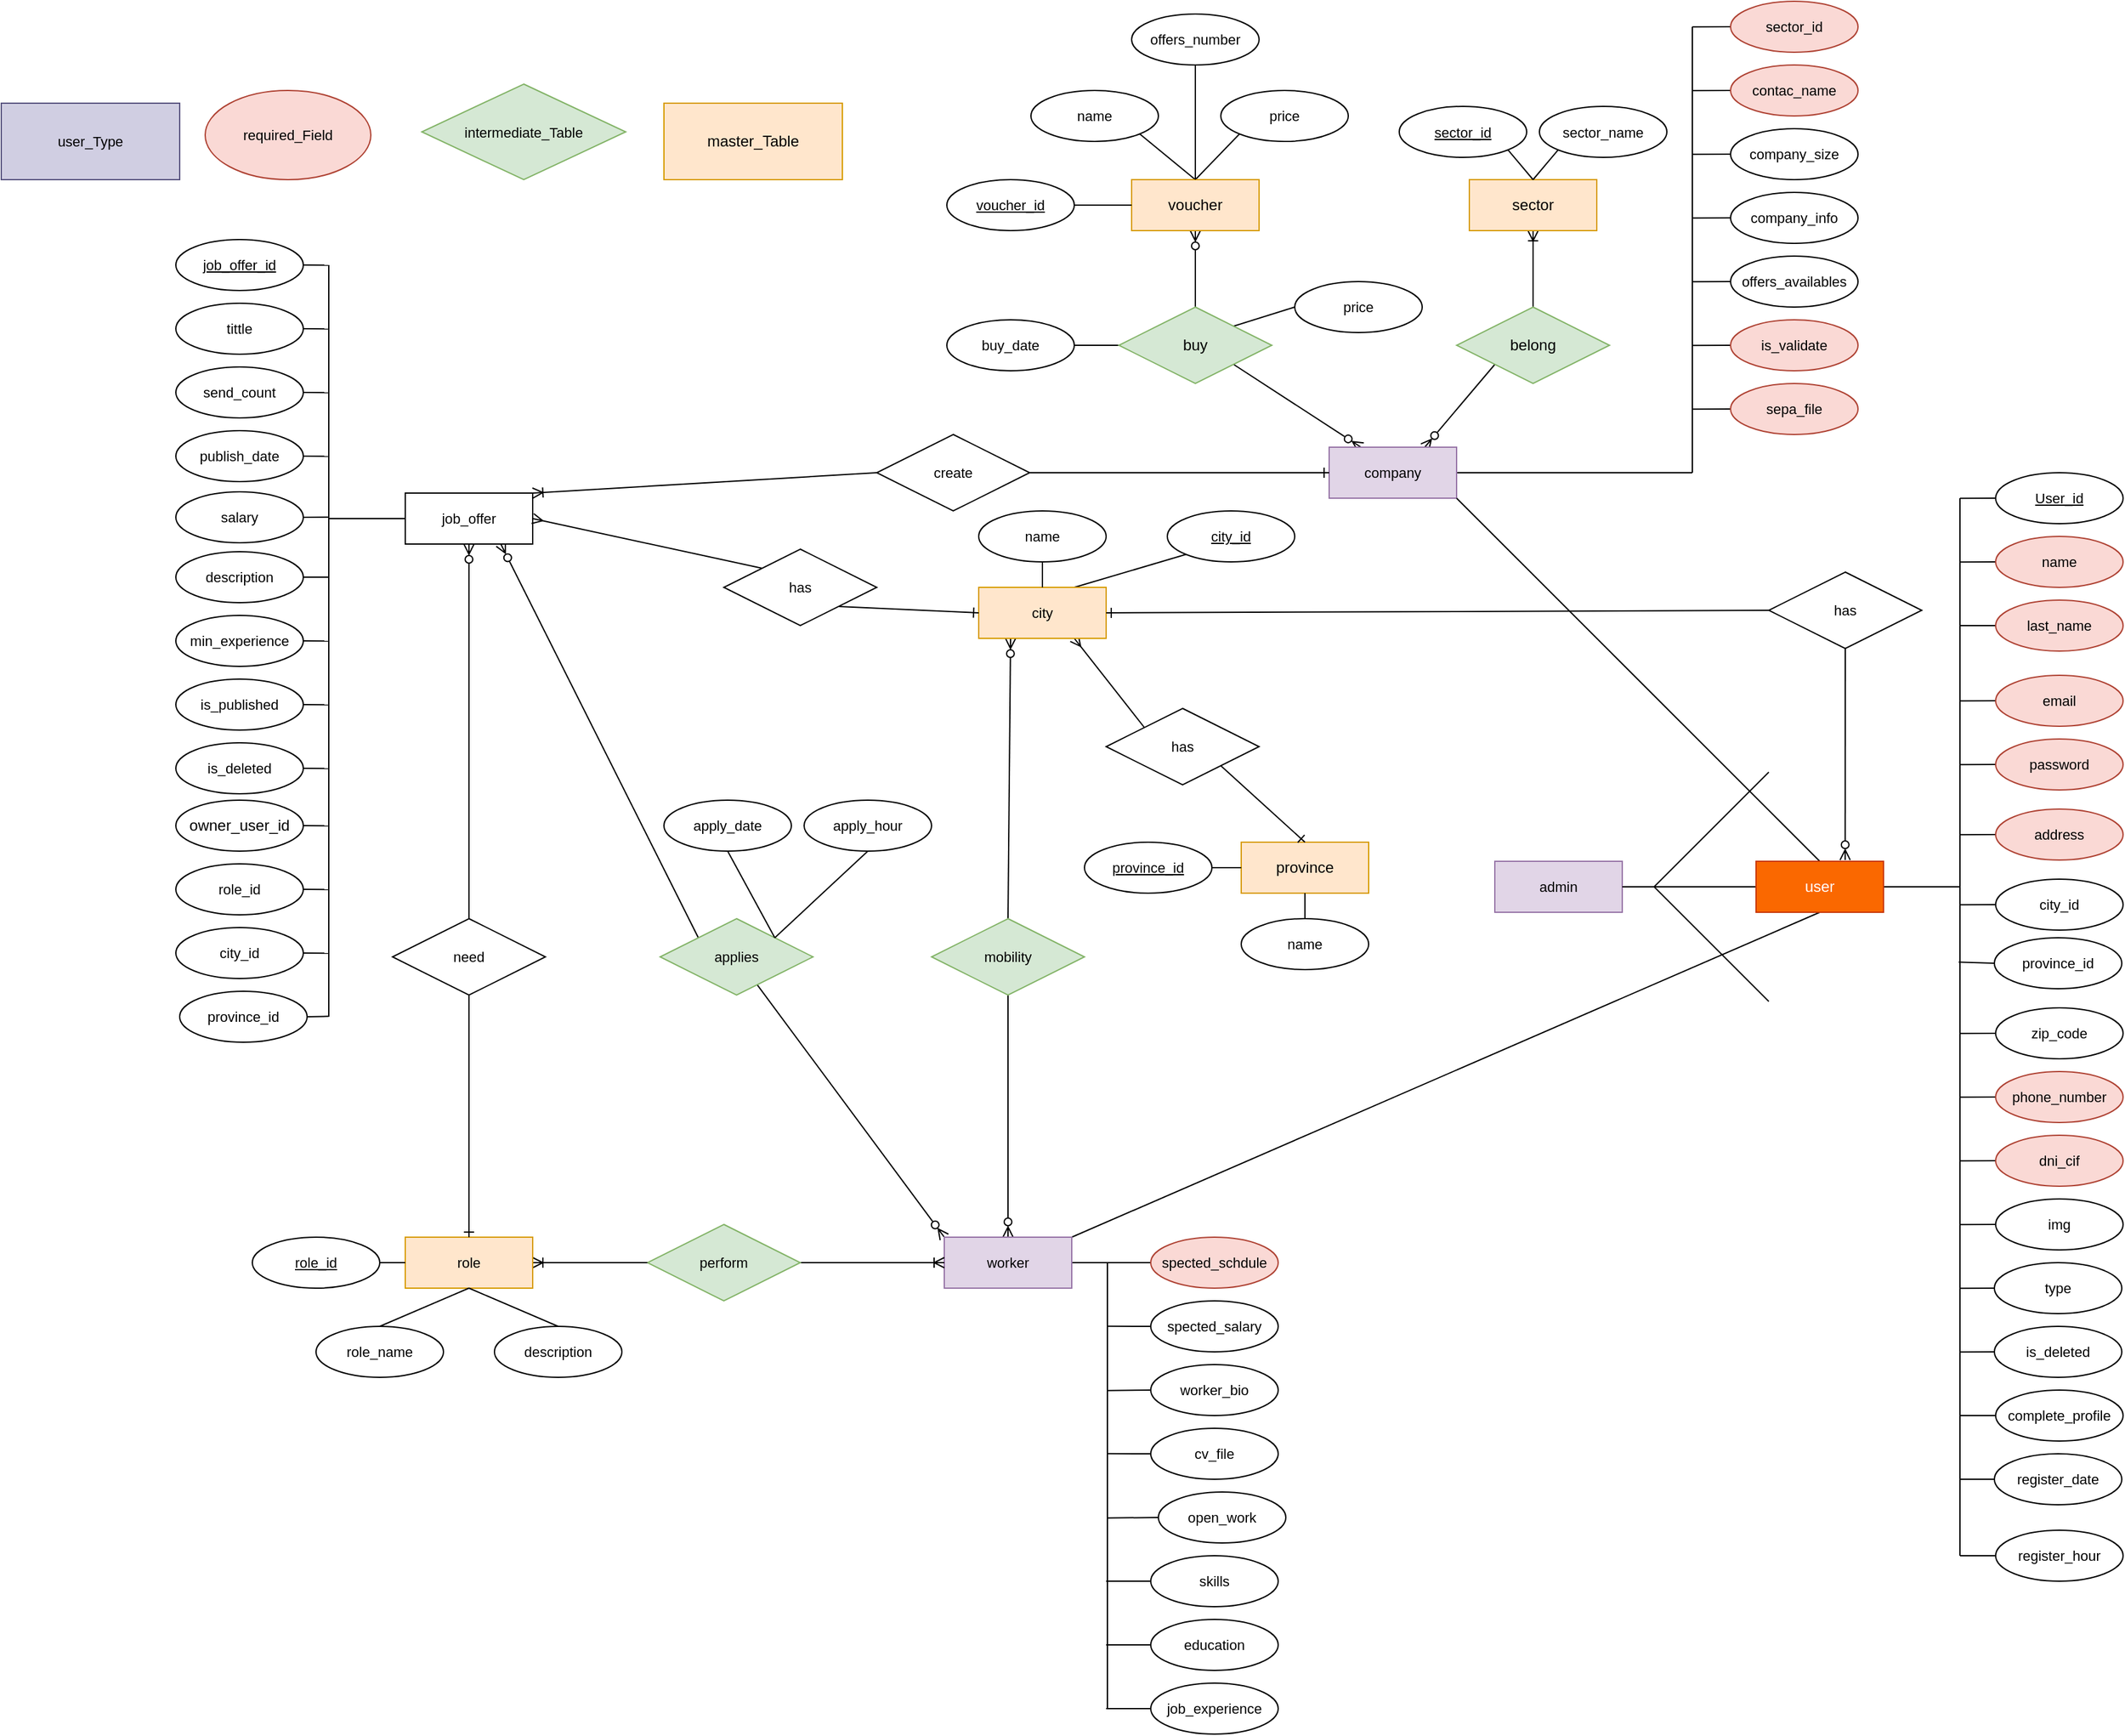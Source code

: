 <mxfile version="22.0.6" type="device">
  <diagram id="eeJnc8oplZtYbYyG705m" name="Proyecto Jibo">
    <mxGraphModel dx="3695" dy="1516" grid="1" gridSize="10" guides="1" tooltips="1" connect="1" arrows="1" fold="1" page="1" pageScale="1" pageWidth="827" pageHeight="1169" math="0" shadow="0">
      <root>
        <mxCell id="0" />
        <mxCell id="1" parent="0" />
        <mxCell id="HttOik-NvkTupOhmsSTE-13" style="rounded=0;orthogonalLoop=1;jettySize=auto;html=1;endArrow=none;endFill=0;" parent="1" edge="1">
          <mxGeometry relative="1" as="geometry">
            <mxPoint x="790" y="410" as="targetPoint" />
            <mxPoint x="790" y="1240" as="sourcePoint" />
          </mxGeometry>
        </mxCell>
        <mxCell id="HttOik-NvkTupOhmsSTE-2" value="" style="endArrow=none;html=1;rounded=0;exitX=1;exitY=0.5;exitDx=0;exitDy=0;" parent="1" source="HttOik-NvkTupOhmsSTE-1" edge="1">
          <mxGeometry relative="1" as="geometry">
            <mxPoint x="747" y="660" as="sourcePoint" />
            <mxPoint x="790" y="715" as="targetPoint" />
          </mxGeometry>
        </mxCell>
        <mxCell id="HttOik-NvkTupOhmsSTE-3" value="" style="line;strokeWidth=1;rotatable=0;dashed=0;labelPosition=right;align=left;verticalAlign=middle;spacingTop=0;spacingLeft=6;points=[];portConstraint=eastwest;" parent="1" vertex="1">
          <mxGeometry x="788" y="714" height="10" as="geometry" />
        </mxCell>
        <mxCell id="zVWdbrkGu9w1nWSnVylv-60" style="edgeStyle=none;shape=connector;rounded=0;orthogonalLoop=1;jettySize=auto;html=1;exitX=0;exitY=0.5;exitDx=0;exitDy=0;labelBackgroundColor=default;strokeColor=default;align=center;verticalAlign=middle;fontFamily=Helvetica;fontSize=11;fontColor=default;endArrow=none;endFill=0;" parent="1" source="HttOik-NvkTupOhmsSTE-14" edge="1">
          <mxGeometry relative="1" as="geometry">
            <mxPoint x="790" y="410.111" as="targetPoint" />
          </mxGeometry>
        </mxCell>
        <mxCell id="HttOik-NvkTupOhmsSTE-14" value="User_id" style="ellipse;whiteSpace=wrap;html=1;align=center;fontStyle=4;fontFamily=Helvetica;fontSize=11;fontColor=default;" parent="1" vertex="1">
          <mxGeometry x="818" y="390" width="100" height="40" as="geometry" />
        </mxCell>
        <mxCell id="zVWdbrkGu9w1nWSnVylv-62" style="edgeStyle=none;shape=connector;rounded=0;orthogonalLoop=1;jettySize=auto;html=1;exitX=0;exitY=0.5;exitDx=0;exitDy=0;labelBackgroundColor=default;strokeColor=default;align=center;verticalAlign=middle;fontFamily=Helvetica;fontSize=11;fontColor=default;endArrow=none;endFill=0;" parent="1" source="HttOik-NvkTupOhmsSTE-15" edge="1">
          <mxGeometry relative="1" as="geometry">
            <mxPoint x="790" y="569.111" as="targetPoint" />
          </mxGeometry>
        </mxCell>
        <mxCell id="HttOik-NvkTupOhmsSTE-15" value="email" style="ellipse;whiteSpace=wrap;html=1;align=center;fontFamily=Helvetica;fontSize=11;fillColor=#fad9d5;strokeColor=#ae4132;" parent="1" vertex="1">
          <mxGeometry x="818" y="549" width="100" height="40" as="geometry" />
        </mxCell>
        <mxCell id="zVWdbrkGu9w1nWSnVylv-61" style="edgeStyle=none;shape=connector;rounded=0;orthogonalLoop=1;jettySize=auto;html=1;exitX=0;exitY=0.5;exitDx=0;exitDy=0;labelBackgroundColor=default;strokeColor=default;align=center;verticalAlign=middle;fontFamily=Helvetica;fontSize=11;fontColor=default;endArrow=none;endFill=0;" parent="1" source="HttOik-NvkTupOhmsSTE-16" edge="1">
          <mxGeometry relative="1" as="geometry">
            <mxPoint x="790" y="460.111" as="targetPoint" />
          </mxGeometry>
        </mxCell>
        <mxCell id="HttOik-NvkTupOhmsSTE-16" value="name" style="ellipse;whiteSpace=wrap;html=1;align=center;fontFamily=Helvetica;fontSize=11;fillColor=#fad9d5;strokeColor=#ae4132;" parent="1" vertex="1">
          <mxGeometry x="818" y="440" width="100" height="40" as="geometry" />
        </mxCell>
        <mxCell id="zVWdbrkGu9w1nWSnVylv-63" style="edgeStyle=none;shape=connector;rounded=0;orthogonalLoop=1;jettySize=auto;html=1;exitX=0;exitY=0.5;exitDx=0;exitDy=0;labelBackgroundColor=default;strokeColor=default;align=center;verticalAlign=middle;fontFamily=Helvetica;fontSize=11;fontColor=default;endArrow=none;endFill=0;" parent="1" source="HttOik-NvkTupOhmsSTE-17" edge="1">
          <mxGeometry relative="1" as="geometry">
            <mxPoint x="790" y="619.111" as="targetPoint" />
          </mxGeometry>
        </mxCell>
        <mxCell id="HttOik-NvkTupOhmsSTE-17" value="password" style="ellipse;whiteSpace=wrap;html=1;align=center;fontFamily=Helvetica;fontSize=11;fillColor=#fad9d5;strokeColor=#ae4132;" parent="1" vertex="1">
          <mxGeometry x="818" y="599" width="100" height="40" as="geometry" />
        </mxCell>
        <mxCell id="zVWdbrkGu9w1nWSnVylv-67" style="edgeStyle=none;shape=connector;rounded=0;orthogonalLoop=1;jettySize=auto;html=1;exitX=0;exitY=0.5;exitDx=0;exitDy=0;labelBackgroundColor=default;strokeColor=default;align=center;verticalAlign=middle;fontFamily=Helvetica;fontSize=11;fontColor=default;endArrow=none;endFill=0;" parent="1" source="HttOik-NvkTupOhmsSTE-18" edge="1">
          <mxGeometry relative="1" as="geometry">
            <mxPoint x="790" y="880.111" as="targetPoint" />
          </mxGeometry>
        </mxCell>
        <mxCell id="HttOik-NvkTupOhmsSTE-18" value="phone_number" style="ellipse;whiteSpace=wrap;html=1;align=center;fontFamily=Helvetica;fontSize=11;fillColor=#fad9d5;strokeColor=#ae4132;" parent="1" vertex="1">
          <mxGeometry x="818" y="860" width="100" height="40" as="geometry" />
        </mxCell>
        <mxCell id="zVWdbrkGu9w1nWSnVylv-70" style="edgeStyle=none;shape=connector;rounded=0;orthogonalLoop=1;jettySize=auto;html=1;exitX=0;exitY=0.5;exitDx=0;exitDy=0;labelBackgroundColor=default;strokeColor=default;align=center;verticalAlign=middle;fontFamily=Helvetica;fontSize=11;fontColor=default;endArrow=none;endFill=0;" parent="1" source="HttOik-NvkTupOhmsSTE-19" edge="1">
          <mxGeometry relative="1" as="geometry">
            <mxPoint x="790" y="1030.111" as="targetPoint" />
          </mxGeometry>
        </mxCell>
        <mxCell id="HttOik-NvkTupOhmsSTE-19" value="type" style="ellipse;whiteSpace=wrap;html=1;align=center;fontFamily=Helvetica;fontSize=11;fontColor=default;" parent="1" vertex="1">
          <mxGeometry x="817" y="1010" width="100" height="40" as="geometry" />
        </mxCell>
        <mxCell id="zVWdbrkGu9w1nWSnVylv-64" style="edgeStyle=none;shape=connector;rounded=0;orthogonalLoop=1;jettySize=auto;html=1;exitX=0;exitY=0.5;exitDx=0;exitDy=0;labelBackgroundColor=default;strokeColor=default;align=center;verticalAlign=middle;fontFamily=Helvetica;fontSize=11;fontColor=default;endArrow=none;endFill=0;" parent="1" source="HttOik-NvkTupOhmsSTE-20" edge="1">
          <mxGeometry relative="1" as="geometry">
            <mxPoint x="790" y="674.111" as="targetPoint" />
          </mxGeometry>
        </mxCell>
        <mxCell id="HttOik-NvkTupOhmsSTE-20" value="address" style="ellipse;whiteSpace=wrap;html=1;align=center;fontFamily=Helvetica;fontSize=11;fillColor=#fad9d5;strokeColor=#ae4132;" parent="1" vertex="1">
          <mxGeometry x="818" y="654" width="100" height="40" as="geometry" />
        </mxCell>
        <mxCell id="zVWdbrkGu9w1nWSnVylv-71" style="edgeStyle=none;shape=connector;rounded=0;orthogonalLoop=1;jettySize=auto;html=1;exitX=0;exitY=0.5;exitDx=0;exitDy=0;labelBackgroundColor=default;strokeColor=default;align=center;verticalAlign=middle;fontFamily=Helvetica;fontSize=11;fontColor=default;endArrow=none;endFill=0;" parent="1" source="HttOik-NvkTupOhmsSTE-21" edge="1">
          <mxGeometry relative="1" as="geometry">
            <mxPoint x="790" y="1080.111" as="targetPoint" />
          </mxGeometry>
        </mxCell>
        <mxCell id="HttOik-NvkTupOhmsSTE-21" value="is_deleted" style="ellipse;whiteSpace=wrap;html=1;align=center;fontFamily=Helvetica;fontSize=11;fontColor=default;" parent="1" vertex="1">
          <mxGeometry x="817" y="1060" width="100" height="40" as="geometry" />
        </mxCell>
        <mxCell id="zVWdbrkGu9w1nWSnVylv-77" style="edgeStyle=none;shape=connector;rounded=0;orthogonalLoop=1;jettySize=auto;html=1;exitX=0;exitY=0.5;exitDx=0;exitDy=0;labelBackgroundColor=default;strokeColor=default;align=center;verticalAlign=middle;fontFamily=Helvetica;fontSize=11;fontColor=default;endArrow=none;endFill=0;" parent="1" source="HttOik-NvkTupOhmsSTE-22" edge="1">
          <mxGeometry relative="1" as="geometry">
            <mxPoint x="580" y="290.111" as="targetPoint" />
          </mxGeometry>
        </mxCell>
        <mxCell id="HttOik-NvkTupOhmsSTE-22" value="is_validate" style="ellipse;whiteSpace=wrap;html=1;align=center;fontFamily=Helvetica;fontSize=11;fillColor=#fad9d5;strokeColor=#ae4132;" parent="1" vertex="1">
          <mxGeometry x="610" y="270" width="100" height="40" as="geometry" />
        </mxCell>
        <mxCell id="k2BCdbqqKgx4jPUkL_J2-17" style="edgeStyle=none;shape=connector;rounded=0;orthogonalLoop=1;jettySize=auto;html=1;exitX=0;exitY=1;exitDx=0;exitDy=0;labelBackgroundColor=default;strokeColor=default;fontFamily=Helvetica;fontSize=11;fontColor=default;endArrow=none;endFill=0;" parent="1" edge="1">
          <mxGeometry relative="1" as="geometry">
            <mxPoint x="550" y="715" as="targetPoint" />
            <mxPoint x="640" y="625" as="sourcePoint" />
          </mxGeometry>
        </mxCell>
        <mxCell id="k2BCdbqqKgx4jPUkL_J2-19" style="edgeStyle=none;shape=connector;rounded=0;orthogonalLoop=1;jettySize=auto;html=1;labelBackgroundColor=default;strokeColor=default;fontFamily=Helvetica;fontSize=11;fontColor=default;endArrow=none;endFill=0;" parent="1" edge="1">
          <mxGeometry relative="1" as="geometry">
            <mxPoint x="640" y="805" as="targetPoint" />
            <mxPoint x="550" y="715" as="sourcePoint" />
          </mxGeometry>
        </mxCell>
        <mxCell id="HttOik-NvkTupOhmsSTE-23" value="admin" style="whiteSpace=wrap;html=1;align=center;fontFamily=Helvetica;fontSize=11;fillColor=#e1d5e7;strokeColor=#9673a6;" parent="1" vertex="1">
          <mxGeometry x="425" y="695" width="100" height="40" as="geometry" />
        </mxCell>
        <mxCell id="k2BCdbqqKgx4jPUkL_J2-30" style="edgeStyle=none;shape=connector;rounded=0;orthogonalLoop=1;jettySize=auto;html=1;exitX=1;exitY=0.5;exitDx=0;exitDy=0;labelBackgroundColor=default;strokeColor=default;fontFamily=Helvetica;fontSize=11;fontColor=default;endArrow=none;endFill=0;" parent="1" source="HttOik-NvkTupOhmsSTE-24" edge="1">
          <mxGeometry relative="1" as="geometry">
            <mxPoint x="580" y="390" as="targetPoint" />
          </mxGeometry>
        </mxCell>
        <mxCell id="ZXTRFxn_EBLiWzXX80Gl-3" style="rounded=0;orthogonalLoop=1;jettySize=auto;html=1;exitX=0.25;exitY=0;exitDx=0;exitDy=0;entryX=1;entryY=1;entryDx=0;entryDy=0;endArrow=none;endFill=0;startArrow=ERzeroToMany;startFill=0;" parent="1" source="HttOik-NvkTupOhmsSTE-24" target="ZXTRFxn_EBLiWzXX80Gl-1" edge="1">
          <mxGeometry relative="1" as="geometry" />
        </mxCell>
        <mxCell id="zVWdbrkGu9w1nWSnVylv-17" style="rounded=0;orthogonalLoop=1;jettySize=auto;html=1;exitX=0.75;exitY=0;exitDx=0;exitDy=0;entryX=0;entryY=1;entryDx=0;entryDy=0;endArrow=none;endFill=0;startArrow=ERzeroToMany;startFill=0;" parent="1" source="HttOik-NvkTupOhmsSTE-24" target="zVWdbrkGu9w1nWSnVylv-15" edge="1">
          <mxGeometry relative="1" as="geometry" />
        </mxCell>
        <mxCell id="HttOik-NvkTupOhmsSTE-24" value="company" style="whiteSpace=wrap;html=1;align=center;fontFamily=Helvetica;fontSize=11;fillColor=#e1d5e7;strokeColor=#9673a6;" parent="1" vertex="1">
          <mxGeometry x="295" y="370" width="100" height="40" as="geometry" />
        </mxCell>
        <mxCell id="zVWdbrkGu9w1nWSnVylv-68" style="edgeStyle=none;shape=connector;rounded=0;orthogonalLoop=1;jettySize=auto;html=1;exitX=0;exitY=0.5;exitDx=0;exitDy=0;labelBackgroundColor=default;strokeColor=default;align=center;verticalAlign=middle;fontFamily=Helvetica;fontSize=11;fontColor=default;endArrow=none;endFill=0;" parent="1" source="HttOik-NvkTupOhmsSTE-26" edge="1">
          <mxGeometry relative="1" as="geometry">
            <mxPoint x="790" y="930.111" as="targetPoint" />
          </mxGeometry>
        </mxCell>
        <mxCell id="HttOik-NvkTupOhmsSTE-26" value="dni_cif" style="ellipse;whiteSpace=wrap;html=1;align=center;fontFamily=Helvetica;fontSize=11;fillColor=#fad9d5;strokeColor=#ae4132;" parent="1" vertex="1">
          <mxGeometry x="818" y="910" width="100" height="40" as="geometry" />
        </mxCell>
        <mxCell id="zVWdbrkGu9w1nWSnVylv-52" style="edgeStyle=none;shape=connector;rounded=0;orthogonalLoop=1;jettySize=auto;html=1;labelBackgroundColor=default;strokeColor=default;align=center;verticalAlign=middle;fontFamily=Helvetica;fontSize=11;fontColor=default;endArrow=none;endFill=0;" parent="1" edge="1">
          <mxGeometry relative="1" as="geometry">
            <mxPoint x="121" y="1360" as="targetPoint" />
            <mxPoint x="121" y="1010" as="sourcePoint" />
          </mxGeometry>
        </mxCell>
        <mxCell id="zVWdbrkGu9w1nWSnVylv-59" style="edgeStyle=none;shape=connector;rounded=0;orthogonalLoop=1;jettySize=auto;html=1;exitX=0;exitY=0.5;exitDx=0;exitDy=0;labelBackgroundColor=default;strokeColor=default;align=center;verticalAlign=middle;fontFamily=Helvetica;fontSize=11;fontColor=default;endArrow=none;endFill=0;" parent="1" source="HttOik-NvkTupOhmsSTE-27" edge="1">
          <mxGeometry relative="1" as="geometry">
            <mxPoint x="790" y="510" as="targetPoint" />
          </mxGeometry>
        </mxCell>
        <mxCell id="HttOik-NvkTupOhmsSTE-27" value="last_name" style="ellipse;whiteSpace=wrap;html=1;align=center;fontFamily=Helvetica;fontSize=11;fontColor=default;fillColor=#fad9d5;strokeColor=#ae4132;" parent="1" vertex="1">
          <mxGeometry x="818" y="490" width="100" height="40" as="geometry" />
        </mxCell>
        <mxCell id="wWE8ignhK2CAPn4QiE3D-37" style="edgeStyle=none;shape=connector;rounded=0;orthogonalLoop=1;jettySize=auto;html=1;exitX=0.5;exitY=0;exitDx=0;exitDy=0;entryX=0.5;entryY=1;entryDx=0;entryDy=0;labelBackgroundColor=default;strokeColor=default;fontFamily=Helvetica;fontSize=11;fontColor=default;endArrow=none;endFill=0;startArrow=ERzeroToMany;startFill=0;" parent="1" source="HttOik-NvkTupOhmsSTE-28" target="wWE8ignhK2CAPn4QiE3D-15" edge="1">
          <mxGeometry relative="1" as="geometry" />
        </mxCell>
        <mxCell id="k2BCdbqqKgx4jPUkL_J2-2" style="edgeStyle=none;shape=connector;rounded=0;orthogonalLoop=1;jettySize=auto;html=1;exitX=0;exitY=0;exitDx=0;exitDy=0;labelBackgroundColor=default;strokeColor=default;fontFamily=Helvetica;fontSize=11;fontColor=default;endArrow=none;endFill=0;startArrow=ERzeroToMany;startFill=0;" parent="1" source="HttOik-NvkTupOhmsSTE-28" target="d0u0ae2q3fabPK73A6Wo-2" edge="1">
          <mxGeometry relative="1" as="geometry" />
        </mxCell>
        <mxCell id="k2BCdbqqKgx4jPUkL_J2-15" style="edgeStyle=none;shape=connector;rounded=0;orthogonalLoop=1;jettySize=auto;html=1;exitX=1;exitY=0;exitDx=0;exitDy=0;entryX=0.5;entryY=1;entryDx=0;entryDy=0;labelBackgroundColor=default;strokeColor=default;fontFamily=Helvetica;fontSize=11;fontColor=default;endArrow=none;endFill=0;" parent="1" source="HttOik-NvkTupOhmsSTE-28" target="HttOik-NvkTupOhmsSTE-1" edge="1">
          <mxGeometry relative="1" as="geometry" />
        </mxCell>
        <mxCell id="zVWdbrkGu9w1nWSnVylv-24" style="edgeStyle=none;shape=connector;rounded=0;orthogonalLoop=1;jettySize=auto;html=1;exitX=1;exitY=0.5;exitDx=0;exitDy=0;labelBackgroundColor=default;strokeColor=default;align=center;verticalAlign=middle;fontFamily=Helvetica;fontSize=11;fontColor=default;endArrow=none;endFill=0;entryX=0;entryY=0.5;entryDx=0;entryDy=0;" parent="1" source="HttOik-NvkTupOhmsSTE-28" target="HttOik-NvkTupOhmsSTE-37" edge="1">
          <mxGeometry relative="1" as="geometry">
            <mxPoint x="120" y="1010" as="targetPoint" />
          </mxGeometry>
        </mxCell>
        <mxCell id="HttOik-NvkTupOhmsSTE-28" value="worker" style="whiteSpace=wrap;html=1;align=center;fontFamily=Helvetica;fontSize=11;fillColor=#e1d5e7;strokeColor=#9673a6;" parent="1" vertex="1">
          <mxGeometry x="-7" y="990" width="100" height="40" as="geometry" />
        </mxCell>
        <mxCell id="zVWdbrkGu9w1nWSnVylv-72" style="edgeStyle=none;shape=connector;rounded=0;orthogonalLoop=1;jettySize=auto;html=1;exitX=0;exitY=0.5;exitDx=0;exitDy=0;labelBackgroundColor=default;strokeColor=default;align=center;verticalAlign=middle;fontFamily=Helvetica;fontSize=11;fontColor=default;endArrow=none;endFill=0;" parent="1" source="HttOik-NvkTupOhmsSTE-29" edge="1">
          <mxGeometry relative="1" as="geometry">
            <mxPoint x="580" y="40.111" as="targetPoint" />
          </mxGeometry>
        </mxCell>
        <mxCell id="HttOik-NvkTupOhmsSTE-29" value="sector_id" style="ellipse;whiteSpace=wrap;html=1;align=center;fontFamily=Helvetica;fontSize=11;fillColor=#fad9d5;strokeColor=#ae4132;" parent="1" vertex="1">
          <mxGeometry x="610" y="20" width="100" height="40" as="geometry" />
        </mxCell>
        <mxCell id="zVWdbrkGu9w1nWSnVylv-78" style="edgeStyle=none;shape=connector;rounded=0;orthogonalLoop=1;jettySize=auto;html=1;exitX=0;exitY=0.5;exitDx=0;exitDy=0;labelBackgroundColor=default;strokeColor=default;align=center;verticalAlign=middle;fontFamily=Helvetica;fontSize=11;fontColor=default;endArrow=none;endFill=0;" parent="1" source="HttOik-NvkTupOhmsSTE-31" edge="1">
          <mxGeometry relative="1" as="geometry">
            <mxPoint x="580" y="340.111" as="targetPoint" />
          </mxGeometry>
        </mxCell>
        <mxCell id="HttOik-NvkTupOhmsSTE-31" value="sepa_file" style="ellipse;whiteSpace=wrap;html=1;align=center;fontFamily=Helvetica;fontSize=11;fillColor=#fad9d5;strokeColor=#ae4132;" parent="1" vertex="1">
          <mxGeometry x="610" y="320" width="100" height="40" as="geometry" />
        </mxCell>
        <mxCell id="zVWdbrkGu9w1nWSnVylv-74" style="edgeStyle=none;shape=connector;rounded=0;orthogonalLoop=1;jettySize=auto;html=1;exitX=0;exitY=0.5;exitDx=0;exitDy=0;labelBackgroundColor=default;strokeColor=default;align=center;verticalAlign=middle;fontFamily=Helvetica;fontSize=11;fontColor=default;endArrow=none;endFill=0;" parent="1" source="HttOik-NvkTupOhmsSTE-32" edge="1">
          <mxGeometry relative="1" as="geometry">
            <mxPoint x="580" y="140.111" as="targetPoint" />
          </mxGeometry>
        </mxCell>
        <mxCell id="HttOik-NvkTupOhmsSTE-32" value="company_size" style="ellipse;whiteSpace=wrap;html=1;align=center;fontFamily=Helvetica;fontSize=11;fontColor=default;" parent="1" vertex="1">
          <mxGeometry x="610" y="120" width="100" height="40" as="geometry" />
        </mxCell>
        <mxCell id="zVWdbrkGu9w1nWSnVylv-75" style="edgeStyle=none;shape=connector;rounded=0;orthogonalLoop=1;jettySize=auto;html=1;exitX=0;exitY=0.5;exitDx=0;exitDy=0;labelBackgroundColor=default;strokeColor=default;align=center;verticalAlign=middle;fontFamily=Helvetica;fontSize=11;fontColor=default;endArrow=none;endFill=0;" parent="1" source="HttOik-NvkTupOhmsSTE-33" edge="1">
          <mxGeometry relative="1" as="geometry">
            <mxPoint x="580" y="190.111" as="targetPoint" />
          </mxGeometry>
        </mxCell>
        <mxCell id="HttOik-NvkTupOhmsSTE-33" value="company_info" style="ellipse;whiteSpace=wrap;html=1;align=center;fontFamily=Helvetica;fontSize=11;fontColor=default;" parent="1" vertex="1">
          <mxGeometry x="610" y="170" width="100" height="40" as="geometry" />
        </mxCell>
        <mxCell id="zVWdbrkGu9w1nWSnVylv-69" style="edgeStyle=none;shape=connector;rounded=0;orthogonalLoop=1;jettySize=auto;html=1;exitX=0;exitY=0.5;exitDx=0;exitDy=0;labelBackgroundColor=default;strokeColor=default;align=center;verticalAlign=middle;fontFamily=Helvetica;fontSize=11;fontColor=default;endArrow=none;endFill=0;" parent="1" source="HttOik-NvkTupOhmsSTE-34" edge="1">
          <mxGeometry relative="1" as="geometry">
            <mxPoint x="790" y="980.111" as="targetPoint" />
          </mxGeometry>
        </mxCell>
        <mxCell id="HttOik-NvkTupOhmsSTE-34" value="img" style="ellipse;whiteSpace=wrap;html=1;align=center;fontFamily=Helvetica;fontSize=11;fontColor=default;" parent="1" vertex="1">
          <mxGeometry x="818" y="960" width="100" height="40" as="geometry" />
        </mxCell>
        <mxCell id="zVWdbrkGu9w1nWSnVylv-73" style="edgeStyle=none;shape=connector;rounded=0;orthogonalLoop=1;jettySize=auto;html=1;exitX=0;exitY=0.5;exitDx=0;exitDy=0;labelBackgroundColor=default;strokeColor=default;align=center;verticalAlign=middle;fontFamily=Helvetica;fontSize=11;fontColor=default;endArrow=none;endFill=0;" parent="1" source="HttOik-NvkTupOhmsSTE-35" edge="1">
          <mxGeometry relative="1" as="geometry">
            <mxPoint x="580" y="90.111" as="targetPoint" />
          </mxGeometry>
        </mxCell>
        <mxCell id="HttOik-NvkTupOhmsSTE-35" value="contac_name" style="ellipse;whiteSpace=wrap;html=1;align=center;fontFamily=Helvetica;fontSize=11;fillColor=#fad9d5;strokeColor=#ae4132;" parent="1" vertex="1">
          <mxGeometry x="610" y="70" width="100" height="40" as="geometry" />
        </mxCell>
        <mxCell id="HttOik-NvkTupOhmsSTE-37" value="spected_schdule" style="ellipse;whiteSpace=wrap;html=1;align=center;fontFamily=Helvetica;fontSize=11;fillColor=#fad9d5;strokeColor=#ae4132;" parent="1" vertex="1">
          <mxGeometry x="155" y="990" width="100" height="40" as="geometry" />
        </mxCell>
        <mxCell id="zVWdbrkGu9w1nWSnVylv-56" style="edgeStyle=none;shape=connector;rounded=0;orthogonalLoop=1;jettySize=auto;html=1;exitX=0;exitY=0.5;exitDx=0;exitDy=0;labelBackgroundColor=default;strokeColor=default;align=center;verticalAlign=middle;fontFamily=Helvetica;fontSize=11;fontColor=default;endArrow=none;endFill=0;" parent="1" source="HttOik-NvkTupOhmsSTE-39" edge="1">
          <mxGeometry relative="1" as="geometry">
            <mxPoint x="121" y="1110.381" as="targetPoint" />
          </mxGeometry>
        </mxCell>
        <mxCell id="HttOik-NvkTupOhmsSTE-39" value="worker_bio" style="ellipse;whiteSpace=wrap;html=1;align=center;fontFamily=Helvetica;fontSize=11;fontColor=default;" parent="1" vertex="1">
          <mxGeometry x="155" y="1090" width="100" height="40" as="geometry" />
        </mxCell>
        <mxCell id="zVWdbrkGu9w1nWSnVylv-57" style="edgeStyle=none;shape=connector;rounded=0;orthogonalLoop=1;jettySize=auto;html=1;exitX=0;exitY=0.5;exitDx=0;exitDy=0;labelBackgroundColor=default;strokeColor=default;align=center;verticalAlign=middle;fontFamily=Helvetica;fontSize=11;fontColor=default;endArrow=none;endFill=0;" parent="1" source="HttOik-NvkTupOhmsSTE-40" edge="1">
          <mxGeometry relative="1" as="geometry">
            <mxPoint x="121" y="1059.905" as="targetPoint" />
          </mxGeometry>
        </mxCell>
        <mxCell id="HttOik-NvkTupOhmsSTE-40" value="spected_salary" style="ellipse;whiteSpace=wrap;html=1;align=center;fontFamily=Helvetica;fontSize=11;fontColor=default;" parent="1" vertex="1">
          <mxGeometry x="155" y="1040" width="100" height="40" as="geometry" />
        </mxCell>
        <mxCell id="zVWdbrkGu9w1nWSnVylv-55" style="edgeStyle=none;shape=connector;rounded=0;orthogonalLoop=1;jettySize=auto;html=1;exitX=0;exitY=0.5;exitDx=0;exitDy=0;labelBackgroundColor=default;strokeColor=default;align=center;verticalAlign=middle;fontFamily=Helvetica;fontSize=11;fontColor=default;endArrow=none;endFill=0;" parent="1" source="HttOik-NvkTupOhmsSTE-41" edge="1">
          <mxGeometry relative="1" as="geometry">
            <mxPoint x="121" y="1159.905" as="targetPoint" />
          </mxGeometry>
        </mxCell>
        <mxCell id="HttOik-NvkTupOhmsSTE-41" value="cv_file" style="ellipse;whiteSpace=wrap;html=1;align=center;fontFamily=Helvetica;fontSize=11;fontColor=default;" parent="1" vertex="1">
          <mxGeometry x="155" y="1140" width="100" height="40" as="geometry" />
        </mxCell>
        <mxCell id="wWE8ignhK2CAPn4QiE3D-36" style="edgeStyle=none;shape=connector;rounded=0;orthogonalLoop=1;jettySize=auto;html=1;exitX=1;exitY=0.5;exitDx=0;exitDy=0;entryX=0;entryY=0.5;entryDx=0;entryDy=0;labelBackgroundColor=default;strokeColor=default;fontFamily=Helvetica;fontSize=11;fontColor=default;endArrow=ERoneToMany;endFill=0;" parent="1" source="5fzzAb8sy_q9ncs7yHoS-13" target="HttOik-NvkTupOhmsSTE-28" edge="1">
          <mxGeometry relative="1" as="geometry" />
        </mxCell>
        <mxCell id="5fzzAb8sy_q9ncs7yHoS-13" value="perform" style="shape=rhombus;perimeter=rhombusPerimeter;whiteSpace=wrap;html=1;align=center;fontFamily=Helvetica;fontSize=11;fillColor=#d5e8d4;strokeColor=#82b366;" parent="1" vertex="1">
          <mxGeometry x="-240" y="980" width="120" height="60" as="geometry" />
        </mxCell>
        <mxCell id="wWE8ignhK2CAPn4QiE3D-35" style="edgeStyle=none;shape=connector;rounded=0;orthogonalLoop=1;jettySize=auto;html=1;exitX=1;exitY=0.5;exitDx=0;exitDy=0;entryX=0;entryY=0.5;entryDx=0;entryDy=0;labelBackgroundColor=default;strokeColor=default;fontFamily=Helvetica;fontSize=11;fontColor=default;endArrow=none;endFill=0;startArrow=ERoneToMany;startFill=0;" parent="1" source="5fzzAb8sy_q9ncs7yHoS-14" target="5fzzAb8sy_q9ncs7yHoS-13" edge="1">
          <mxGeometry relative="1" as="geometry" />
        </mxCell>
        <mxCell id="5fzzAb8sy_q9ncs7yHoS-14" value="role" style="whiteSpace=wrap;html=1;align=center;fontFamily=Helvetica;fontSize=11;fillColor=#ffe6cc;strokeColor=#d79b00;" parent="1" vertex="1">
          <mxGeometry x="-430" y="990" width="100" height="40" as="geometry" />
        </mxCell>
        <mxCell id="wWE8ignhK2CAPn4QiE3D-34" style="edgeStyle=none;shape=connector;rounded=0;orthogonalLoop=1;jettySize=auto;html=1;exitX=1;exitY=0.5;exitDx=0;exitDy=0;entryX=0;entryY=0.5;entryDx=0;entryDy=0;labelBackgroundColor=default;strokeColor=default;fontFamily=Helvetica;fontSize=11;fontColor=default;endArrow=none;endFill=0;" parent="1" source="5fzzAb8sy_q9ncs7yHoS-15" target="5fzzAb8sy_q9ncs7yHoS-14" edge="1">
          <mxGeometry relative="1" as="geometry" />
        </mxCell>
        <mxCell id="5fzzAb8sy_q9ncs7yHoS-15" value="role_id" style="ellipse;whiteSpace=wrap;html=1;align=center;fontStyle=4;fontFamily=Helvetica;fontSize=11;fontColor=default;" parent="1" vertex="1">
          <mxGeometry x="-550" y="990" width="100" height="40" as="geometry" />
        </mxCell>
        <mxCell id="k2BCdbqqKgx4jPUkL_J2-16" style="edgeStyle=none;shape=connector;rounded=0;orthogonalLoop=1;jettySize=auto;html=1;exitX=0.5;exitY=0;exitDx=0;exitDy=0;entryX=1;entryY=1;entryDx=0;entryDy=0;labelBackgroundColor=default;strokeColor=default;fontFamily=Helvetica;fontSize=11;fontColor=default;endArrow=none;endFill=0;" parent="1" source="HttOik-NvkTupOhmsSTE-1" target="HttOik-NvkTupOhmsSTE-24" edge="1">
          <mxGeometry relative="1" as="geometry" />
        </mxCell>
        <mxCell id="k2BCdbqqKgx4jPUkL_J2-20" style="edgeStyle=none;shape=connector;rounded=0;orthogonalLoop=1;jettySize=auto;html=1;exitX=0;exitY=0.5;exitDx=0;exitDy=0;entryX=1;entryY=0.5;entryDx=0;entryDy=0;labelBackgroundColor=default;strokeColor=default;fontFamily=Helvetica;fontSize=11;fontColor=default;endArrow=none;endFill=0;" parent="1" source="HttOik-NvkTupOhmsSTE-1" target="HttOik-NvkTupOhmsSTE-23" edge="1">
          <mxGeometry relative="1" as="geometry" />
        </mxCell>
        <mxCell id="HttOik-NvkTupOhmsSTE-1" value="user" style="whiteSpace=wrap;html=1;align=center;color=red;fillColor=#fa6800;fontColor=#FFFFFF;strokeColor=#C73500;" parent="1" vertex="1">
          <mxGeometry x="630" y="695" width="100" height="40" as="geometry" />
        </mxCell>
        <mxCell id="wWE8ignhK2CAPn4QiE3D-26" style="edgeStyle=none;shape=connector;rounded=0;orthogonalLoop=1;jettySize=auto;html=1;exitX=1;exitY=0.5;exitDx=0;exitDy=0;entryX=0;entryY=0.5;entryDx=0;entryDy=0;labelBackgroundColor=default;strokeColor=default;fontFamily=Helvetica;fontSize=11;fontColor=default;endArrow=ERone;endFill=0;startArrow=none;startFill=0;" parent="1" source="wWE8ignhK2CAPn4QiE3D-10" target="HttOik-NvkTupOhmsSTE-24" edge="1">
          <mxGeometry relative="1" as="geometry" />
        </mxCell>
        <mxCell id="wWE8ignhK2CAPn4QiE3D-27" style="edgeStyle=none;shape=connector;rounded=0;orthogonalLoop=1;jettySize=auto;html=1;exitX=0;exitY=0.5;exitDx=0;exitDy=0;entryX=1;entryY=0;entryDx=0;entryDy=0;labelBackgroundColor=default;strokeColor=default;fontFamily=Helvetica;fontSize=11;fontColor=default;endArrow=ERoneToMany;endFill=0;startArrow=none;startFill=0;" parent="1" source="wWE8ignhK2CAPn4QiE3D-10" target="wWE8ignhK2CAPn4QiE3D-12" edge="1">
          <mxGeometry relative="1" as="geometry" />
        </mxCell>
        <mxCell id="wWE8ignhK2CAPn4QiE3D-10" value="create" style="shape=rhombus;perimeter=rhombusPerimeter;whiteSpace=wrap;html=1;align=center;fontFamily=Helvetica;fontSize=11;fontColor=default;" parent="1" vertex="1">
          <mxGeometry x="-60" y="360" width="120" height="60" as="geometry" />
        </mxCell>
        <mxCell id="zVWdbrkGu9w1nWSnVylv-82" style="edgeStyle=none;shape=connector;rounded=0;orthogonalLoop=1;jettySize=auto;html=1;exitX=1;exitY=0.5;exitDx=0;exitDy=0;labelBackgroundColor=default;strokeColor=default;align=center;verticalAlign=middle;fontFamily=Helvetica;fontSize=11;fontColor=default;endArrow=none;endFill=0;" parent="1" source="wWE8ignhK2CAPn4QiE3D-11" edge="1">
          <mxGeometry relative="1" as="geometry">
            <mxPoint x="-490" y="327.111" as="targetPoint" />
          </mxGeometry>
        </mxCell>
        <mxCell id="wWE8ignhK2CAPn4QiE3D-11" value="send_count" style="ellipse;whiteSpace=wrap;html=1;align=center;fontFamily=Helvetica;fontSize=11;fontColor=default;" parent="1" vertex="1">
          <mxGeometry x="-610" y="307" width="100" height="40" as="geometry" />
        </mxCell>
        <mxCell id="wWE8ignhK2CAPn4QiE3D-28" style="edgeStyle=none;shape=connector;rounded=0;orthogonalLoop=1;jettySize=auto;html=1;exitX=0;exitY=0.5;exitDx=0;exitDy=0;labelBackgroundColor=default;strokeColor=default;fontFamily=Helvetica;fontSize=11;fontColor=default;endArrow=none;endFill=0;" parent="1" source="wWE8ignhK2CAPn4QiE3D-12" edge="1">
          <mxGeometry relative="1" as="geometry">
            <mxPoint x="-490" y="426" as="targetPoint" />
          </mxGeometry>
        </mxCell>
        <mxCell id="wWE8ignhK2CAPn4QiE3D-32" style="edgeStyle=none;shape=connector;rounded=0;orthogonalLoop=1;jettySize=auto;html=1;exitX=0.5;exitY=1;exitDx=0;exitDy=0;entryX=0.5;entryY=0;entryDx=0;entryDy=0;labelBackgroundColor=default;strokeColor=default;fontFamily=Helvetica;fontSize=11;fontColor=default;endArrow=none;endFill=0;startArrow=ERzeroToMany;startFill=0;" parent="1" source="wWE8ignhK2CAPn4QiE3D-12" target="wWE8ignhK2CAPn4QiE3D-14" edge="1">
          <mxGeometry relative="1" as="geometry" />
        </mxCell>
        <mxCell id="k2BCdbqqKgx4jPUkL_J2-1" style="edgeStyle=none;shape=connector;rounded=0;orthogonalLoop=1;jettySize=auto;html=1;exitX=0.75;exitY=1;exitDx=0;exitDy=0;entryX=0;entryY=0;entryDx=0;entryDy=0;labelBackgroundColor=default;strokeColor=default;fontFamily=Helvetica;fontSize=11;fontColor=default;endArrow=none;endFill=0;startArrow=ERzeroToMany;startFill=0;" parent="1" source="wWE8ignhK2CAPn4QiE3D-12" target="d0u0ae2q3fabPK73A6Wo-2" edge="1">
          <mxGeometry relative="1" as="geometry" />
        </mxCell>
        <mxCell id="wWE8ignhK2CAPn4QiE3D-12" value="job_offer" style="whiteSpace=wrap;html=1;align=center;fontFamily=Helvetica;fontSize=11;fontColor=default;" parent="1" vertex="1">
          <mxGeometry x="-430" y="406" width="100" height="40" as="geometry" />
        </mxCell>
        <mxCell id="wWE8ignhK2CAPn4QiE3D-33" style="edgeStyle=none;shape=connector;rounded=0;orthogonalLoop=1;jettySize=auto;html=1;exitX=0.5;exitY=1;exitDx=0;exitDy=0;entryX=0.5;entryY=0;entryDx=0;entryDy=0;labelBackgroundColor=default;strokeColor=default;fontFamily=Helvetica;fontSize=11;fontColor=default;endArrow=ERone;endFill=0;" parent="1" source="wWE8ignhK2CAPn4QiE3D-14" target="5fzzAb8sy_q9ncs7yHoS-14" edge="1">
          <mxGeometry relative="1" as="geometry" />
        </mxCell>
        <mxCell id="wWE8ignhK2CAPn4QiE3D-14" value="need" style="shape=rhombus;perimeter=rhombusPerimeter;whiteSpace=wrap;html=1;align=center;fontFamily=Helvetica;fontSize=11;fontColor=default;" parent="1" vertex="1">
          <mxGeometry x="-440" y="740" width="120" height="60" as="geometry" />
        </mxCell>
        <mxCell id="wWE8ignhK2CAPn4QiE3D-38" style="edgeStyle=none;shape=connector;rounded=0;orthogonalLoop=1;jettySize=auto;html=1;exitX=0.5;exitY=0;exitDx=0;exitDy=0;labelBackgroundColor=default;strokeColor=default;fontFamily=Helvetica;fontSize=11;fontColor=default;endArrow=ERzeroToMany;endFill=0;entryX=0.25;entryY=1;entryDx=0;entryDy=0;" parent="1" source="wWE8ignhK2CAPn4QiE3D-15" target="wWE8ignhK2CAPn4QiE3D-19" edge="1">
          <mxGeometry relative="1" as="geometry">
            <mxPoint x="-20" y="640" as="targetPoint" />
          </mxGeometry>
        </mxCell>
        <mxCell id="wWE8ignhK2CAPn4QiE3D-15" value="mobility" style="shape=rhombus;perimeter=rhombusPerimeter;whiteSpace=wrap;html=1;align=center;fontFamily=Helvetica;fontSize=11;fillColor=#d5e8d4;strokeColor=#82b366;" parent="1" vertex="1">
          <mxGeometry x="-17" y="740" width="120" height="60" as="geometry" />
        </mxCell>
        <mxCell id="k2BCdbqqKgx4jPUkL_J2-31" style="edgeStyle=none;shape=connector;rounded=0;orthogonalLoop=1;jettySize=auto;html=1;labelBackgroundColor=default;strokeColor=default;fontFamily=Helvetica;fontSize=11;fontColor=default;endArrow=none;endFill=0;" parent="1" edge="1">
          <mxGeometry relative="1" as="geometry">
            <mxPoint x="580" y="390" as="targetPoint" />
            <mxPoint x="580" y="40" as="sourcePoint" />
          </mxGeometry>
        </mxCell>
        <mxCell id="ZXTRFxn_EBLiWzXX80Gl-11" style="edgeStyle=none;shape=connector;rounded=0;orthogonalLoop=1;jettySize=auto;html=1;exitX=1;exitY=0.5;exitDx=0;exitDy=0;entryX=0;entryY=0.5;entryDx=0;entryDy=0;labelBackgroundColor=default;strokeColor=default;align=center;verticalAlign=middle;fontFamily=Helvetica;fontSize=11;fontColor=default;endArrow=none;endFill=0;" parent="1" source="wWE8ignhK2CAPn4QiE3D-16" target="ZXTRFxn_EBLiWzXX80Gl-1" edge="1">
          <mxGeometry relative="1" as="geometry" />
        </mxCell>
        <mxCell id="wWE8ignhK2CAPn4QiE3D-16" value="buy_date" style="ellipse;whiteSpace=wrap;html=1;align=center;fontFamily=Helvetica;fontSize=11;fontColor=default;" parent="1" vertex="1">
          <mxGeometry x="-5" y="270" width="100" height="40" as="geometry" />
        </mxCell>
        <mxCell id="wWE8ignhK2CAPn4QiE3D-29" style="edgeStyle=none;shape=connector;rounded=0;orthogonalLoop=1;jettySize=auto;html=1;labelBackgroundColor=default;strokeColor=default;fontFamily=Helvetica;fontSize=11;fontColor=default;endArrow=none;endFill=0;" parent="1" edge="1">
          <mxGeometry relative="1" as="geometry">
            <mxPoint x="-490" y="817" as="targetPoint" />
            <mxPoint x="-490" y="227" as="sourcePoint" />
          </mxGeometry>
        </mxCell>
        <mxCell id="zVWdbrkGu9w1nWSnVylv-80" style="edgeStyle=none;shape=connector;rounded=0;orthogonalLoop=1;jettySize=auto;html=1;exitX=1;exitY=0.5;exitDx=0;exitDy=0;labelBackgroundColor=default;strokeColor=default;align=center;verticalAlign=middle;fontFamily=Helvetica;fontSize=11;fontColor=default;endArrow=none;endFill=0;" parent="1" source="wWE8ignhK2CAPn4QiE3D-17" edge="1">
          <mxGeometry relative="1" as="geometry">
            <mxPoint x="-490" y="227.111" as="targetPoint" />
          </mxGeometry>
        </mxCell>
        <mxCell id="wWE8ignhK2CAPn4QiE3D-17" value="job_offer_id" style="ellipse;whiteSpace=wrap;html=1;align=center;fontStyle=4;fontFamily=Helvetica;fontSize=11;fontColor=default;" parent="1" vertex="1">
          <mxGeometry x="-610" y="207" width="100" height="40" as="geometry" />
        </mxCell>
        <mxCell id="zVWdbrkGu9w1nWSnVylv-90" style="edgeStyle=none;shape=connector;rounded=0;orthogonalLoop=1;jettySize=auto;html=1;exitX=1;exitY=0.5;exitDx=0;exitDy=0;labelBackgroundColor=default;strokeColor=default;align=center;verticalAlign=middle;fontFamily=Helvetica;fontSize=11;fontColor=default;endArrow=none;endFill=0;" parent="1" source="wWE8ignhK2CAPn4QiE3D-18" edge="1">
          <mxGeometry relative="1" as="geometry">
            <mxPoint x="-490" y="717.111" as="targetPoint" />
          </mxGeometry>
        </mxCell>
        <mxCell id="wWE8ignhK2CAPn4QiE3D-18" value="role_id" style="ellipse;whiteSpace=wrap;html=1;align=center;fontFamily=Helvetica;fontSize=11;fontColor=default;" parent="1" vertex="1">
          <mxGeometry x="-610" y="697" width="100" height="40" as="geometry" />
        </mxCell>
        <mxCell id="wWE8ignhK2CAPn4QiE3D-39" style="edgeStyle=none;shape=connector;rounded=0;orthogonalLoop=1;jettySize=auto;html=1;exitX=0.75;exitY=0;exitDx=0;exitDy=0;entryX=0;entryY=1;entryDx=0;entryDy=0;labelBackgroundColor=default;strokeColor=default;fontFamily=Helvetica;fontSize=11;fontColor=default;endArrow=none;endFill=0;" parent="1" source="wWE8ignhK2CAPn4QiE3D-19" target="wWE8ignhK2CAPn4QiE3D-22" edge="1">
          <mxGeometry relative="1" as="geometry" />
        </mxCell>
        <mxCell id="EsHUXGRDxxUoWP8dFZ1I-4" style="rounded=0;orthogonalLoop=1;jettySize=auto;html=1;exitX=0.75;exitY=1;exitDx=0;exitDy=0;entryX=0;entryY=0;entryDx=0;entryDy=0;endArrow=none;endFill=0;startArrow=ERmany;startFill=0;" parent="1" source="wWE8ignhK2CAPn4QiE3D-19" target="EsHUXGRDxxUoWP8dFZ1I-3" edge="1">
          <mxGeometry relative="1" as="geometry" />
        </mxCell>
        <mxCell id="wWE8ignhK2CAPn4QiE3D-19" value="city" style="whiteSpace=wrap;html=1;align=center;fontFamily=Helvetica;fontSize=11;fillColor=#ffe6cc;strokeColor=#d79b00;" parent="1" vertex="1">
          <mxGeometry x="20" y="480" width="100" height="40" as="geometry" />
        </mxCell>
        <mxCell id="zVWdbrkGu9w1nWSnVylv-84" style="edgeStyle=none;shape=connector;rounded=0;orthogonalLoop=1;jettySize=auto;html=1;exitX=1;exitY=0.5;exitDx=0;exitDy=0;labelBackgroundColor=default;strokeColor=default;align=center;verticalAlign=middle;fontFamily=Helvetica;fontSize=11;fontColor=default;endArrow=none;endFill=0;" parent="1" source="wWE8ignhK2CAPn4QiE3D-20" edge="1">
          <mxGeometry relative="1" as="geometry">
            <mxPoint x="-490" y="424.889" as="targetPoint" />
          </mxGeometry>
        </mxCell>
        <mxCell id="wWE8ignhK2CAPn4QiE3D-20" value="salary" style="ellipse;whiteSpace=wrap;html=1;align=center;fontFamily=Helvetica;fontSize=11;fontColor=default;" parent="1" vertex="1">
          <mxGeometry x="-610" y="405" width="100" height="40" as="geometry" />
        </mxCell>
        <mxCell id="wWE8ignhK2CAPn4QiE3D-22" value="city_id" style="ellipse;whiteSpace=wrap;html=1;align=center;fontStyle=4;fontFamily=Helvetica;fontSize=11;fontColor=default;" parent="1" vertex="1">
          <mxGeometry x="168" y="420" width="100" height="40" as="geometry" />
        </mxCell>
        <mxCell id="wWE8ignhK2CAPn4QiE3D-40" style="edgeStyle=none;shape=connector;rounded=0;orthogonalLoop=1;jettySize=auto;html=1;exitX=1;exitY=1;exitDx=0;exitDy=0;entryX=0;entryY=0.5;entryDx=0;entryDy=0;labelBackgroundColor=default;strokeColor=default;fontFamily=Helvetica;fontSize=11;fontColor=default;endArrow=ERone;endFill=0;" parent="1" source="wWE8ignhK2CAPn4QiE3D-25" target="wWE8ignhK2CAPn4QiE3D-19" edge="1">
          <mxGeometry relative="1" as="geometry" />
        </mxCell>
        <mxCell id="wWE8ignhK2CAPn4QiE3D-41" style="edgeStyle=none;shape=connector;rounded=0;orthogonalLoop=1;jettySize=auto;html=1;exitX=0;exitY=0;exitDx=0;exitDy=0;entryX=1;entryY=0.5;entryDx=0;entryDy=0;labelBackgroundColor=default;strokeColor=default;fontFamily=Helvetica;fontSize=11;fontColor=default;endArrow=ERmany;endFill=0;startArrow=none;startFill=0;" parent="1" source="wWE8ignhK2CAPn4QiE3D-25" target="wWE8ignhK2CAPn4QiE3D-12" edge="1">
          <mxGeometry relative="1" as="geometry" />
        </mxCell>
        <mxCell id="wWE8ignhK2CAPn4QiE3D-25" value="has" style="shape=rhombus;perimeter=rhombusPerimeter;whiteSpace=wrap;html=1;align=center;fontFamily=Helvetica;fontSize=11;fontColor=default;" parent="1" vertex="1">
          <mxGeometry x="-180" y="450" width="120" height="60" as="geometry" />
        </mxCell>
        <mxCell id="zVWdbrkGu9w1nWSnVylv-86" style="edgeStyle=none;shape=connector;rounded=0;orthogonalLoop=1;jettySize=auto;html=1;exitX=1;exitY=0.5;exitDx=0;exitDy=0;labelBackgroundColor=default;strokeColor=default;align=center;verticalAlign=middle;fontFamily=Helvetica;fontSize=11;fontColor=default;endArrow=none;endFill=0;" parent="1" source="wWE8ignhK2CAPn4QiE3D-31" edge="1">
          <mxGeometry relative="1" as="geometry">
            <mxPoint x="-490" y="522.111" as="targetPoint" />
          </mxGeometry>
        </mxCell>
        <mxCell id="wWE8ignhK2CAPn4QiE3D-31" value="min_experience" style="ellipse;whiteSpace=wrap;html=1;align=center;fontFamily=Helvetica;fontSize=11;fontColor=default;" parent="1" vertex="1">
          <mxGeometry x="-610" y="502" width="100" height="40" as="geometry" />
        </mxCell>
        <mxCell id="d0u0ae2q3fabPK73A6Wo-2" value="applies" style="shape=rhombus;perimeter=rhombusPerimeter;whiteSpace=wrap;html=1;align=center;fontFamily=Helvetica;fontSize=11;fillColor=#d5e8d4;strokeColor=#82b366;" parent="1" vertex="1">
          <mxGeometry x="-230" y="740" width="120" height="60" as="geometry" />
        </mxCell>
        <mxCell id="ZXTRFxn_EBLiWzXX80Gl-4" style="rounded=0;orthogonalLoop=1;jettySize=auto;html=1;exitX=0.5;exitY=0;exitDx=0;exitDy=0;entryX=0.5;entryY=1;entryDx=0;entryDy=0;endArrow=ERzeroToMany;endFill=0;" parent="1" source="ZXTRFxn_EBLiWzXX80Gl-1" target="ZXTRFxn_EBLiWzXX80Gl-2" edge="1">
          <mxGeometry relative="1" as="geometry" />
        </mxCell>
        <mxCell id="EsHUXGRDxxUoWP8dFZ1I-11" style="edgeStyle=none;shape=connector;rounded=0;orthogonalLoop=1;jettySize=auto;html=1;exitX=1;exitY=0;exitDx=0;exitDy=0;entryX=0;entryY=0.5;entryDx=0;entryDy=0;labelBackgroundColor=default;strokeColor=default;align=center;verticalAlign=middle;fontFamily=Helvetica;fontSize=11;fontColor=default;endArrow=none;endFill=0;" parent="1" source="ZXTRFxn_EBLiWzXX80Gl-1" target="EsHUXGRDxxUoWP8dFZ1I-10" edge="1">
          <mxGeometry relative="1" as="geometry" />
        </mxCell>
        <mxCell id="ZXTRFxn_EBLiWzXX80Gl-1" value="buy" style="shape=rhombus;perimeter=rhombusPerimeter;whiteSpace=wrap;html=1;align=center;fillColor=#d5e8d4;strokeColor=#82b366;" parent="1" vertex="1">
          <mxGeometry x="130" y="260" width="120" height="60" as="geometry" />
        </mxCell>
        <mxCell id="6cY-7SDE7oLq4JOmD2gb-2" style="edgeStyle=none;shape=connector;rounded=0;orthogonalLoop=1;jettySize=auto;html=1;exitX=0.5;exitY=0;exitDx=0;exitDy=0;entryX=0;entryY=1;entryDx=0;entryDy=0;labelBackgroundColor=default;strokeColor=default;align=center;verticalAlign=middle;fontFamily=Helvetica;fontSize=11;fontColor=default;endArrow=none;endFill=0;" parent="1" source="ZXTRFxn_EBLiWzXX80Gl-2" target="6cY-7SDE7oLq4JOmD2gb-1" edge="1">
          <mxGeometry relative="1" as="geometry" />
        </mxCell>
        <mxCell id="EsHUXGRDxxUoWP8dFZ1I-33" style="edgeStyle=none;shape=connector;rounded=0;orthogonalLoop=1;jettySize=auto;html=1;exitX=0.5;exitY=0;exitDx=0;exitDy=0;entryX=1;entryY=1;entryDx=0;entryDy=0;labelBackgroundColor=default;strokeColor=default;align=center;verticalAlign=middle;fontFamily=Helvetica;fontSize=11;fontColor=default;endArrow=none;endFill=0;" parent="1" source="ZXTRFxn_EBLiWzXX80Gl-2" target="EsHUXGRDxxUoWP8dFZ1I-32" edge="1">
          <mxGeometry relative="1" as="geometry" />
        </mxCell>
        <mxCell id="ZXTRFxn_EBLiWzXX80Gl-2" value="voucher" style="whiteSpace=wrap;html=1;align=center;fillColor=#ffe6cc;strokeColor=#d79b00;" parent="1" vertex="1">
          <mxGeometry x="140" y="160" width="100" height="40" as="geometry" />
        </mxCell>
        <mxCell id="ZXTRFxn_EBLiWzXX80Gl-6" style="edgeStyle=none;shape=connector;rounded=0;orthogonalLoop=1;jettySize=auto;html=1;exitX=1;exitY=0.5;exitDx=0;exitDy=0;entryX=0;entryY=0.5;entryDx=0;entryDy=0;labelBackgroundColor=default;strokeColor=default;align=center;verticalAlign=middle;fontFamily=Helvetica;fontSize=11;fontColor=default;endArrow=none;endFill=0;" parent="1" source="ZXTRFxn_EBLiWzXX80Gl-5" target="ZXTRFxn_EBLiWzXX80Gl-2" edge="1">
          <mxGeometry relative="1" as="geometry" />
        </mxCell>
        <mxCell id="ZXTRFxn_EBLiWzXX80Gl-5" value="voucher_id" style="ellipse;whiteSpace=wrap;html=1;align=center;fontStyle=4;fontFamily=Helvetica;fontSize=11;fontColor=default;" parent="1" vertex="1">
          <mxGeometry x="-5" y="160" width="100" height="40" as="geometry" />
        </mxCell>
        <mxCell id="ZXTRFxn_EBLiWzXX80Gl-9" style="edgeStyle=none;shape=connector;rounded=0;orthogonalLoop=1;jettySize=auto;html=1;exitX=0.5;exitY=1;exitDx=0;exitDy=0;entryX=0.699;entryY=-0.025;entryDx=0;entryDy=0;labelBackgroundColor=default;strokeColor=default;align=center;verticalAlign=middle;fontFamily=Helvetica;fontSize=11;fontColor=default;endArrow=ERzeroToMany;endFill=0;entryPerimeter=0;" parent="1" source="ZXTRFxn_EBLiWzXX80Gl-8" target="HttOik-NvkTupOhmsSTE-1" edge="1">
          <mxGeometry relative="1" as="geometry">
            <mxPoint x="700" y="583" as="sourcePoint" />
          </mxGeometry>
        </mxCell>
        <mxCell id="ZXTRFxn_EBLiWzXX80Gl-10" style="edgeStyle=none;shape=connector;rounded=0;orthogonalLoop=1;jettySize=auto;html=1;exitX=0;exitY=0.5;exitDx=0;exitDy=0;entryX=1;entryY=0.5;entryDx=0;entryDy=0;labelBackgroundColor=default;strokeColor=default;align=center;verticalAlign=middle;fontFamily=Helvetica;fontSize=11;fontColor=default;endArrow=ERone;endFill=0;" parent="1" source="ZXTRFxn_EBLiWzXX80Gl-8" target="wWE8ignhK2CAPn4QiE3D-19" edge="1">
          <mxGeometry relative="1" as="geometry" />
        </mxCell>
        <mxCell id="ZXTRFxn_EBLiWzXX80Gl-8" value="has" style="shape=rhombus;perimeter=rhombusPerimeter;whiteSpace=wrap;html=1;align=center;fontFamily=Helvetica;fontSize=11;fontColor=default;" parent="1" vertex="1">
          <mxGeometry x="640" y="468" width="120" height="60" as="geometry" />
        </mxCell>
        <mxCell id="zVWdbrkGu9w1nWSnVylv-76" style="edgeStyle=none;shape=connector;rounded=0;orthogonalLoop=1;jettySize=auto;html=1;exitX=0;exitY=0.5;exitDx=0;exitDy=0;labelBackgroundColor=default;strokeColor=default;align=center;verticalAlign=middle;fontFamily=Helvetica;fontSize=11;fontColor=default;endArrow=none;endFill=0;" parent="1" source="ZXTRFxn_EBLiWzXX80Gl-13" edge="1">
          <mxGeometry relative="1" as="geometry">
            <mxPoint x="580" y="240.111" as="targetPoint" />
          </mxGeometry>
        </mxCell>
        <mxCell id="ZXTRFxn_EBLiWzXX80Gl-13" value="offers_availables" style="ellipse;whiteSpace=wrap;html=1;align=center;fontFamily=Helvetica;fontSize=11;fontColor=default;" parent="1" vertex="1">
          <mxGeometry x="610" y="220" width="100" height="40" as="geometry" />
        </mxCell>
        <mxCell id="6cY-7SDE7oLq4JOmD2gb-1" value="price" style="ellipse;whiteSpace=wrap;html=1;align=center;fontFamily=Helvetica;fontSize=11;fontColor=default;" parent="1" vertex="1">
          <mxGeometry x="210" y="90" width="100" height="40" as="geometry" />
        </mxCell>
        <mxCell id="EsHUXGRDxxUoWP8dFZ1I-2" style="rounded=0;orthogonalLoop=1;jettySize=auto;html=1;exitX=0.5;exitY=1;exitDx=0;exitDy=0;entryX=0.5;entryY=0;entryDx=0;entryDy=0;endArrow=none;endFill=0;" parent="1" source="6cY-7SDE7oLq4JOmD2gb-3" target="wWE8ignhK2CAPn4QiE3D-19" edge="1">
          <mxGeometry relative="1" as="geometry" />
        </mxCell>
        <mxCell id="6cY-7SDE7oLq4JOmD2gb-3" value="name" style="ellipse;whiteSpace=wrap;html=1;align=center;fontFamily=Helvetica;fontSize=11;fontColor=default;" parent="1" vertex="1">
          <mxGeometry x="20" y="420" width="100" height="40" as="geometry" />
        </mxCell>
        <mxCell id="6cY-7SDE7oLq4JOmD2gb-7" style="edgeStyle=none;shape=connector;rounded=0;orthogonalLoop=1;jettySize=auto;html=1;exitX=0.5;exitY=0;exitDx=0;exitDy=0;entryX=0.5;entryY=1;entryDx=0;entryDy=0;labelBackgroundColor=default;strokeColor=default;align=center;verticalAlign=middle;fontFamily=Helvetica;fontSize=11;fontColor=default;endArrow=none;endFill=0;" parent="1" source="6cY-7SDE7oLq4JOmD2gb-6" target="5fzzAb8sy_q9ncs7yHoS-14" edge="1">
          <mxGeometry relative="1" as="geometry" />
        </mxCell>
        <mxCell id="6cY-7SDE7oLq4JOmD2gb-6" value="role_name" style="ellipse;whiteSpace=wrap;html=1;align=center;fontFamily=Helvetica;fontSize=11;fontColor=default;" parent="1" vertex="1">
          <mxGeometry x="-500" y="1060" width="100" height="40" as="geometry" />
        </mxCell>
        <mxCell id="6cY-7SDE7oLq4JOmD2gb-8" value="intermediate_Table" style="shape=rhombus;perimeter=rhombusPerimeter;whiteSpace=wrap;html=1;align=center;fontFamily=Helvetica;fontSize=11;fillColor=#d5e8d4;strokeColor=#82b366;" parent="1" vertex="1">
          <mxGeometry x="-417" y="85" width="160" height="75" as="geometry" />
        </mxCell>
        <mxCell id="6cY-7SDE7oLq4JOmD2gb-9" value="required_Field" style="ellipse;whiteSpace=wrap;html=1;align=center;fontFamily=Helvetica;fontSize=11;fillColor=#fad9d5;strokeColor=#ae4132;" parent="1" vertex="1">
          <mxGeometry x="-587" y="90" width="130" height="70" as="geometry" />
        </mxCell>
        <mxCell id="6cY-7SDE7oLq4JOmD2gb-10" value="user_Type" style="whiteSpace=wrap;html=1;align=center;fontFamily=Helvetica;fontSize=11;fillColor=#d0cee2;strokeColor=#56517e;" parent="1" vertex="1">
          <mxGeometry x="-747" y="100" width="140" height="60" as="geometry" />
        </mxCell>
        <mxCell id="6cY-7SDE7oLq4JOmD2gb-11" value="master_Table" style="whiteSpace=wrap;html=1;align=center;fillColor=#ffe6cc;strokeColor=#d79b00;" parent="1" vertex="1">
          <mxGeometry x="-227" y="100" width="140" height="60" as="geometry" />
        </mxCell>
        <mxCell id="zVWdbrkGu9w1nWSnVylv-87" style="edgeStyle=none;shape=connector;rounded=0;orthogonalLoop=1;jettySize=auto;html=1;exitX=1;exitY=0.5;exitDx=0;exitDy=0;labelBackgroundColor=default;strokeColor=default;align=center;verticalAlign=middle;fontFamily=Helvetica;fontSize=11;fontColor=default;endArrow=none;endFill=0;" parent="1" source="zVWdbrkGu9w1nWSnVylv-1" edge="1">
          <mxGeometry relative="1" as="geometry">
            <mxPoint x="-490" y="572.111" as="targetPoint" />
          </mxGeometry>
        </mxCell>
        <mxCell id="zVWdbrkGu9w1nWSnVylv-1" value="is_published" style="ellipse;whiteSpace=wrap;html=1;align=center;fontFamily=Helvetica;fontSize=11;fontColor=default;" parent="1" vertex="1">
          <mxGeometry x="-610" y="552" width="100" height="40" as="geometry" />
        </mxCell>
        <mxCell id="zVWdbrkGu9w1nWSnVylv-3" style="rounded=0;orthogonalLoop=1;jettySize=auto;html=1;exitX=0.5;exitY=1;exitDx=0;exitDy=0;entryX=0.5;entryY=0;entryDx=0;entryDy=0;endArrow=none;endFill=0;" parent="1" source="zVWdbrkGu9w1nWSnVylv-2" target="ZXTRFxn_EBLiWzXX80Gl-2" edge="1">
          <mxGeometry relative="1" as="geometry" />
        </mxCell>
        <mxCell id="zVWdbrkGu9w1nWSnVylv-2" value="offers_number" style="ellipse;whiteSpace=wrap;html=1;align=center;fontFamily=Helvetica;fontSize=11;fontColor=default;" parent="1" vertex="1">
          <mxGeometry x="140" y="30" width="100" height="40" as="geometry" />
        </mxCell>
        <mxCell id="zVWdbrkGu9w1nWSnVylv-65" style="edgeStyle=none;shape=connector;rounded=0;orthogonalLoop=1;jettySize=auto;html=1;exitX=0;exitY=0.5;exitDx=0;exitDy=0;labelBackgroundColor=default;strokeColor=default;align=center;verticalAlign=middle;fontFamily=Helvetica;fontSize=11;fontColor=default;endArrow=none;endFill=0;" parent="1" source="zVWdbrkGu9w1nWSnVylv-4" edge="1">
          <mxGeometry relative="1" as="geometry">
            <mxPoint x="790" y="729.111" as="targetPoint" />
          </mxGeometry>
        </mxCell>
        <mxCell id="zVWdbrkGu9w1nWSnVylv-4" value="city_id" style="ellipse;whiteSpace=wrap;html=1;align=center;fontFamily=Helvetica;fontSize=11;fontColor=default;" parent="1" vertex="1">
          <mxGeometry x="818" y="709" width="100" height="40" as="geometry" />
        </mxCell>
        <mxCell id="zVWdbrkGu9w1nWSnVylv-66" style="edgeStyle=none;shape=connector;rounded=0;orthogonalLoop=1;jettySize=auto;html=1;exitX=0;exitY=0.5;exitDx=0;exitDy=0;labelBackgroundColor=default;strokeColor=default;align=center;verticalAlign=middle;fontFamily=Helvetica;fontSize=11;fontColor=default;endArrow=none;endFill=0;" parent="1" source="zVWdbrkGu9w1nWSnVylv-5" edge="1">
          <mxGeometry relative="1" as="geometry">
            <mxPoint x="790" y="830.111" as="targetPoint" />
          </mxGeometry>
        </mxCell>
        <mxCell id="zVWdbrkGu9w1nWSnVylv-5" value="zip_code" style="ellipse;whiteSpace=wrap;html=1;align=center;fontFamily=Helvetica;fontSize=11;fontColor=default;" parent="1" vertex="1">
          <mxGeometry x="818" y="810" width="100" height="40" as="geometry" />
        </mxCell>
        <mxCell id="zVWdbrkGu9w1nWSnVylv-54" style="edgeStyle=none;shape=connector;rounded=0;orthogonalLoop=1;jettySize=auto;html=1;exitX=0;exitY=0.5;exitDx=0;exitDy=0;labelBackgroundColor=default;strokeColor=default;align=center;verticalAlign=middle;fontFamily=Helvetica;fontSize=11;fontColor=default;endArrow=none;endFill=0;" parent="1" source="zVWdbrkGu9w1nWSnVylv-8" edge="1">
          <mxGeometry relative="1" as="geometry">
            <mxPoint x="121" y="1210.381" as="targetPoint" />
          </mxGeometry>
        </mxCell>
        <mxCell id="zVWdbrkGu9w1nWSnVylv-8" value="open_work" style="ellipse;whiteSpace=wrap;html=1;align=center;fontFamily=Helvetica;fontSize=11;fontColor=default;" parent="1" vertex="1">
          <mxGeometry x="161" y="1190" width="100" height="40" as="geometry" />
        </mxCell>
        <mxCell id="zVWdbrkGu9w1nWSnVylv-81" style="edgeStyle=none;shape=connector;rounded=0;orthogonalLoop=1;jettySize=auto;html=1;exitX=1;exitY=0.5;exitDx=0;exitDy=0;labelBackgroundColor=default;strokeColor=default;align=center;verticalAlign=middle;fontFamily=Helvetica;fontSize=11;fontColor=default;endArrow=none;endFill=0;" parent="1" source="zVWdbrkGu9w1nWSnVylv-9" edge="1">
          <mxGeometry relative="1" as="geometry">
            <mxPoint x="-490" y="277.111" as="targetPoint" />
          </mxGeometry>
        </mxCell>
        <mxCell id="zVWdbrkGu9w1nWSnVylv-9" value="tittle" style="ellipse;whiteSpace=wrap;html=1;align=center;fontFamily=Helvetica;fontSize=11;fontColor=default;" parent="1" vertex="1">
          <mxGeometry x="-610" y="257" width="100" height="40" as="geometry" />
        </mxCell>
        <mxCell id="zVWdbrkGu9w1nWSnVylv-83" style="edgeStyle=none;shape=connector;rounded=0;orthogonalLoop=1;jettySize=auto;html=1;exitX=1;exitY=0.5;exitDx=0;exitDy=0;labelBackgroundColor=default;strokeColor=default;align=center;verticalAlign=middle;fontFamily=Helvetica;fontSize=11;fontColor=default;endArrow=none;endFill=0;" parent="1" source="zVWdbrkGu9w1nWSnVylv-10" edge="1">
          <mxGeometry relative="1" as="geometry">
            <mxPoint x="-490" y="377.111" as="targetPoint" />
          </mxGeometry>
        </mxCell>
        <mxCell id="zVWdbrkGu9w1nWSnVylv-10" value="publish_date" style="ellipse;whiteSpace=wrap;html=1;align=center;fontFamily=Helvetica;fontSize=11;fontColor=default;" parent="1" vertex="1">
          <mxGeometry x="-610" y="357" width="100" height="40" as="geometry" />
        </mxCell>
        <mxCell id="zVWdbrkGu9w1nWSnVylv-91" style="edgeStyle=none;shape=connector;rounded=0;orthogonalLoop=1;jettySize=auto;html=1;exitX=1;exitY=0.5;exitDx=0;exitDy=0;labelBackgroundColor=default;strokeColor=default;align=center;verticalAlign=middle;fontFamily=Helvetica;fontSize=11;fontColor=default;endArrow=none;endFill=0;" parent="1" source="zVWdbrkGu9w1nWSnVylv-11" edge="1">
          <mxGeometry relative="1" as="geometry">
            <mxPoint x="-490" y="767.111" as="targetPoint" />
          </mxGeometry>
        </mxCell>
        <mxCell id="zVWdbrkGu9w1nWSnVylv-11" value="city_id" style="ellipse;whiteSpace=wrap;html=1;align=center;fontFamily=Helvetica;fontSize=11;fontColor=default;" parent="1" vertex="1">
          <mxGeometry x="-610" y="747" width="100" height="40" as="geometry" />
        </mxCell>
        <mxCell id="zVWdbrkGu9w1nWSnVylv-89" style="edgeStyle=none;shape=connector;rounded=0;orthogonalLoop=1;jettySize=auto;html=1;exitX=1;exitY=0.5;exitDx=0;exitDy=0;labelBackgroundColor=default;strokeColor=default;align=center;verticalAlign=middle;fontFamily=Helvetica;fontSize=11;fontColor=default;endArrow=none;endFill=0;" parent="1" source="zVWdbrkGu9w1nWSnVylv-13" edge="1">
          <mxGeometry relative="1" as="geometry">
            <mxPoint x="-490" y="667.111" as="targetPoint" />
          </mxGeometry>
        </mxCell>
        <mxCell id="zVWdbrkGu9w1nWSnVylv-13" value="owner_user_id" style="ellipse;whiteSpace=wrap;html=1;align=center;" parent="1" vertex="1">
          <mxGeometry x="-610" y="647" width="100" height="40" as="geometry" />
        </mxCell>
        <mxCell id="zVWdbrkGu9w1nWSnVylv-88" style="edgeStyle=none;shape=connector;rounded=0;orthogonalLoop=1;jettySize=auto;html=1;exitX=1;exitY=0.5;exitDx=0;exitDy=0;labelBackgroundColor=default;strokeColor=default;align=center;verticalAlign=middle;fontFamily=Helvetica;fontSize=11;fontColor=default;endArrow=none;endFill=0;" parent="1" source="zVWdbrkGu9w1nWSnVylv-14" edge="1">
          <mxGeometry relative="1" as="geometry">
            <mxPoint x="-490" y="622.111" as="targetPoint" />
          </mxGeometry>
        </mxCell>
        <mxCell id="zVWdbrkGu9w1nWSnVylv-14" value="is_deleted" style="ellipse;whiteSpace=wrap;html=1;align=center;fontFamily=Helvetica;fontSize=11;fontColor=default;" parent="1" vertex="1">
          <mxGeometry x="-610" y="602" width="100" height="40" as="geometry" />
        </mxCell>
        <mxCell id="zVWdbrkGu9w1nWSnVylv-18" style="edgeStyle=none;shape=connector;rounded=0;orthogonalLoop=1;jettySize=auto;html=1;exitX=0.5;exitY=0;exitDx=0;exitDy=0;entryX=0.5;entryY=1;entryDx=0;entryDy=0;labelBackgroundColor=default;strokeColor=default;align=center;verticalAlign=middle;fontFamily=Helvetica;fontSize=11;fontColor=default;endArrow=ERoneToMany;endFill=0;" parent="1" source="zVWdbrkGu9w1nWSnVylv-15" target="zVWdbrkGu9w1nWSnVylv-16" edge="1">
          <mxGeometry relative="1" as="geometry" />
        </mxCell>
        <mxCell id="zVWdbrkGu9w1nWSnVylv-15" value="belong" style="shape=rhombus;perimeter=rhombusPerimeter;whiteSpace=wrap;html=1;align=center;fillColor=#d5e8d4;strokeColor=#82b366;" parent="1" vertex="1">
          <mxGeometry x="395" y="260" width="120" height="60" as="geometry" />
        </mxCell>
        <mxCell id="zVWdbrkGu9w1nWSnVylv-16" value="sector" style="whiteSpace=wrap;html=1;align=center;fillColor=#ffe6cc;strokeColor=#d79b00;" parent="1" vertex="1">
          <mxGeometry x="405" y="160" width="100" height="40" as="geometry" />
        </mxCell>
        <mxCell id="zVWdbrkGu9w1nWSnVylv-21" style="edgeStyle=none;shape=connector;rounded=0;orthogonalLoop=1;jettySize=auto;html=1;exitX=1;exitY=1;exitDx=0;exitDy=0;entryX=0.5;entryY=0;entryDx=0;entryDy=0;labelBackgroundColor=default;strokeColor=default;align=center;verticalAlign=middle;fontFamily=Helvetica;fontSize=11;fontColor=default;endArrow=none;endFill=0;" parent="1" source="zVWdbrkGu9w1nWSnVylv-19" target="zVWdbrkGu9w1nWSnVylv-16" edge="1">
          <mxGeometry relative="1" as="geometry" />
        </mxCell>
        <mxCell id="zVWdbrkGu9w1nWSnVylv-19" value="sector_id" style="ellipse;whiteSpace=wrap;html=1;align=center;fontStyle=4;fontFamily=Helvetica;fontSize=11;fontColor=default;" parent="1" vertex="1">
          <mxGeometry x="350" y="102.5" width="100" height="40" as="geometry" />
        </mxCell>
        <mxCell id="zVWdbrkGu9w1nWSnVylv-22" style="edgeStyle=none;shape=connector;rounded=0;orthogonalLoop=1;jettySize=auto;html=1;exitX=0;exitY=1;exitDx=0;exitDy=0;labelBackgroundColor=default;strokeColor=default;align=center;verticalAlign=middle;fontFamily=Helvetica;fontSize=11;fontColor=default;endArrow=none;endFill=0;entryX=0.5;entryY=0;entryDx=0;entryDy=0;" parent="1" source="zVWdbrkGu9w1nWSnVylv-20" target="zVWdbrkGu9w1nWSnVylv-16" edge="1">
          <mxGeometry relative="1" as="geometry">
            <mxPoint x="450" y="160" as="targetPoint" />
          </mxGeometry>
        </mxCell>
        <mxCell id="zVWdbrkGu9w1nWSnVylv-20" value="sector_name" style="ellipse;whiteSpace=wrap;html=1;align=center;fontFamily=Helvetica;fontSize=11;fontColor=default;" parent="1" vertex="1">
          <mxGeometry x="460" y="102.5" width="100" height="40" as="geometry" />
        </mxCell>
        <mxCell id="EsHUXGRDxxUoWP8dFZ1I-1" value="province" style="whiteSpace=wrap;html=1;align=center;fillColor=#ffe6cc;strokeColor=#d79b00;" parent="1" vertex="1">
          <mxGeometry x="226" y="680" width="100" height="40" as="geometry" />
        </mxCell>
        <mxCell id="EsHUXGRDxxUoWP8dFZ1I-5" style="edgeStyle=none;shape=connector;rounded=0;orthogonalLoop=1;jettySize=auto;html=1;exitX=1;exitY=1;exitDx=0;exitDy=0;entryX=0.5;entryY=0;entryDx=0;entryDy=0;labelBackgroundColor=default;strokeColor=default;align=center;verticalAlign=middle;fontFamily=Helvetica;fontSize=11;fontColor=default;endArrow=ERone;endFill=0;startArrow=none;startFill=0;" parent="1" source="EsHUXGRDxxUoWP8dFZ1I-3" target="EsHUXGRDxxUoWP8dFZ1I-1" edge="1">
          <mxGeometry relative="1" as="geometry" />
        </mxCell>
        <mxCell id="EsHUXGRDxxUoWP8dFZ1I-3" value="has" style="shape=rhombus;perimeter=rhombusPerimeter;whiteSpace=wrap;html=1;align=center;fontFamily=Helvetica;fontSize=11;fontColor=default;" parent="1" vertex="1">
          <mxGeometry x="120" y="575" width="120" height="60" as="geometry" />
        </mxCell>
        <mxCell id="EsHUXGRDxxUoWP8dFZ1I-9" style="edgeStyle=none;shape=connector;rounded=0;orthogonalLoop=1;jettySize=auto;html=1;exitX=1;exitY=0.5;exitDx=0;exitDy=0;entryX=0;entryY=0.5;entryDx=0;entryDy=0;labelBackgroundColor=default;strokeColor=default;align=center;verticalAlign=middle;fontFamily=Helvetica;fontSize=11;fontColor=default;endArrow=none;endFill=0;" parent="1" source="EsHUXGRDxxUoWP8dFZ1I-6" target="EsHUXGRDxxUoWP8dFZ1I-1" edge="1">
          <mxGeometry relative="1" as="geometry" />
        </mxCell>
        <mxCell id="EsHUXGRDxxUoWP8dFZ1I-6" value="province_id" style="ellipse;whiteSpace=wrap;html=1;align=center;fontStyle=4;fontFamily=Helvetica;fontSize=11;fontColor=default;" parent="1" vertex="1">
          <mxGeometry x="103" y="680" width="100" height="40" as="geometry" />
        </mxCell>
        <mxCell id="EsHUXGRDxxUoWP8dFZ1I-8" style="edgeStyle=none;shape=connector;rounded=0;orthogonalLoop=1;jettySize=auto;html=1;exitX=0.5;exitY=0;exitDx=0;exitDy=0;entryX=0.5;entryY=1;entryDx=0;entryDy=0;labelBackgroundColor=default;strokeColor=default;align=center;verticalAlign=middle;fontFamily=Helvetica;fontSize=11;fontColor=default;endArrow=none;endFill=0;" parent="1" source="EsHUXGRDxxUoWP8dFZ1I-7" target="EsHUXGRDxxUoWP8dFZ1I-1" edge="1">
          <mxGeometry relative="1" as="geometry" />
        </mxCell>
        <mxCell id="EsHUXGRDxxUoWP8dFZ1I-7" value="name" style="ellipse;whiteSpace=wrap;html=1;align=center;fontFamily=Helvetica;fontSize=11;fontColor=default;" parent="1" vertex="1">
          <mxGeometry x="226" y="740" width="100" height="40" as="geometry" />
        </mxCell>
        <mxCell id="EsHUXGRDxxUoWP8dFZ1I-10" value="price" style="ellipse;whiteSpace=wrap;html=1;align=center;fontFamily=Helvetica;fontSize=11;fontColor=default;" parent="1" vertex="1">
          <mxGeometry x="268" y="240" width="100" height="40" as="geometry" />
        </mxCell>
        <mxCell id="EsHUXGRDxxUoWP8dFZ1I-12" value="" style="line;strokeWidth=1;rotatable=0;dashed=0;labelPosition=right;align=left;verticalAlign=middle;spacingTop=0;spacingLeft=6;points=[];portConstraint=eastwest;" parent="1" vertex="1">
          <mxGeometry x="787" y="759" height="10" as="geometry" />
        </mxCell>
        <mxCell id="EsHUXGRDxxUoWP8dFZ1I-13" style="edgeStyle=none;shape=connector;rounded=0;orthogonalLoop=1;jettySize=auto;html=1;exitX=0;exitY=0.5;exitDx=0;exitDy=0;labelBackgroundColor=default;strokeColor=default;align=center;verticalAlign=middle;fontFamily=Helvetica;fontSize=11;fontColor=default;endArrow=none;endFill=0;" parent="1" source="EsHUXGRDxxUoWP8dFZ1I-14" edge="1">
          <mxGeometry relative="1" as="geometry">
            <mxPoint x="789" y="774.111" as="targetPoint" />
          </mxGeometry>
        </mxCell>
        <mxCell id="EsHUXGRDxxUoWP8dFZ1I-14" value="province_id" style="ellipse;whiteSpace=wrap;html=1;align=center;fontFamily=Helvetica;fontSize=11;fontColor=default;" parent="1" vertex="1">
          <mxGeometry x="817" y="755" width="100" height="40" as="geometry" />
        </mxCell>
        <mxCell id="EsHUXGRDxxUoWP8dFZ1I-16" style="edgeStyle=none;shape=connector;rounded=0;orthogonalLoop=1;jettySize=auto;html=1;exitX=1;exitY=0.5;exitDx=0;exitDy=0;labelBackgroundColor=default;strokeColor=default;align=center;verticalAlign=middle;fontFamily=Helvetica;fontSize=11;fontColor=default;endArrow=none;endFill=0;" parent="1" source="EsHUXGRDxxUoWP8dFZ1I-15" edge="1">
          <mxGeometry relative="1" as="geometry">
            <mxPoint x="-490" y="816.667" as="targetPoint" />
          </mxGeometry>
        </mxCell>
        <mxCell id="EsHUXGRDxxUoWP8dFZ1I-15" value="province_id" style="ellipse;whiteSpace=wrap;html=1;align=center;fontFamily=Helvetica;fontSize=11;fontColor=default;" parent="1" vertex="1">
          <mxGeometry x="-607" y="797" width="100" height="40" as="geometry" />
        </mxCell>
        <mxCell id="EsHUXGRDxxUoWP8dFZ1I-20" style="edgeStyle=none;shape=connector;rounded=0;orthogonalLoop=1;jettySize=auto;html=1;exitX=0;exitY=0.5;exitDx=0;exitDy=0;labelBackgroundColor=default;strokeColor=default;align=center;verticalAlign=middle;fontFamily=Helvetica;fontSize=11;fontColor=default;endArrow=none;endFill=0;" parent="1" source="EsHUXGRDxxUoWP8dFZ1I-19" edge="1">
          <mxGeometry relative="1" as="geometry">
            <mxPoint x="790" y="1130" as="targetPoint" />
          </mxGeometry>
        </mxCell>
        <mxCell id="EsHUXGRDxxUoWP8dFZ1I-19" value="complete_profile" style="ellipse;whiteSpace=wrap;html=1;align=center;fontFamily=Helvetica;fontSize=11;fontColor=default;" parent="1" vertex="1">
          <mxGeometry x="818" y="1110" width="100" height="40" as="geometry" />
        </mxCell>
        <mxCell id="EsHUXGRDxxUoWP8dFZ1I-25" style="edgeStyle=none;shape=connector;rounded=0;orthogonalLoop=1;jettySize=auto;html=1;exitX=0;exitY=0.5;exitDx=0;exitDy=0;labelBackgroundColor=default;strokeColor=default;align=center;verticalAlign=middle;fontFamily=Helvetica;fontSize=11;fontColor=default;endArrow=none;endFill=0;" parent="1" source="EsHUXGRDxxUoWP8dFZ1I-21" edge="1">
          <mxGeometry relative="1" as="geometry">
            <mxPoint x="790" y="1180" as="targetPoint" />
          </mxGeometry>
        </mxCell>
        <mxCell id="EsHUXGRDxxUoWP8dFZ1I-21" value="register_date" style="ellipse;whiteSpace=wrap;html=1;align=center;fontFamily=Helvetica;fontSize=11;fontColor=default;" parent="1" vertex="1">
          <mxGeometry x="817" y="1160" width="100" height="40" as="geometry" />
        </mxCell>
        <mxCell id="EsHUXGRDxxUoWP8dFZ1I-24" style="edgeStyle=none;shape=connector;rounded=0;orthogonalLoop=1;jettySize=auto;html=1;exitX=0;exitY=0.5;exitDx=0;exitDy=0;labelBackgroundColor=default;strokeColor=default;align=center;verticalAlign=middle;fontFamily=Helvetica;fontSize=11;fontColor=default;endArrow=none;endFill=0;" parent="1" source="EsHUXGRDxxUoWP8dFZ1I-23" edge="1">
          <mxGeometry relative="1" as="geometry">
            <mxPoint x="790" y="1240" as="targetPoint" />
          </mxGeometry>
        </mxCell>
        <mxCell id="EsHUXGRDxxUoWP8dFZ1I-23" value="register_hour" style="ellipse;whiteSpace=wrap;html=1;align=center;fontFamily=Helvetica;fontSize=11;fontColor=default;" parent="1" vertex="1">
          <mxGeometry x="818" y="1220" width="100" height="40" as="geometry" />
        </mxCell>
        <mxCell id="EsHUXGRDxxUoWP8dFZ1I-29" style="edgeStyle=none;shape=connector;rounded=0;orthogonalLoop=1;jettySize=auto;html=1;exitX=0;exitY=0.5;exitDx=0;exitDy=0;labelBackgroundColor=default;strokeColor=default;align=center;verticalAlign=middle;fontFamily=Helvetica;fontSize=11;fontColor=default;endArrow=none;endFill=0;" parent="1" source="EsHUXGRDxxUoWP8dFZ1I-26" edge="1">
          <mxGeometry relative="1" as="geometry">
            <mxPoint x="120" y="1260" as="targetPoint" />
          </mxGeometry>
        </mxCell>
        <mxCell id="EsHUXGRDxxUoWP8dFZ1I-26" value="skills" style="ellipse;whiteSpace=wrap;html=1;align=center;fontFamily=Helvetica;fontSize=11;fontColor=default;" parent="1" vertex="1">
          <mxGeometry x="155" y="1240" width="100" height="40" as="geometry" />
        </mxCell>
        <mxCell id="EsHUXGRDxxUoWP8dFZ1I-30" style="edgeStyle=none;shape=connector;rounded=0;orthogonalLoop=1;jettySize=auto;html=1;exitX=0;exitY=0.5;exitDx=0;exitDy=0;labelBackgroundColor=default;strokeColor=default;align=center;verticalAlign=middle;fontFamily=Helvetica;fontSize=11;fontColor=default;endArrow=none;endFill=0;" parent="1" source="EsHUXGRDxxUoWP8dFZ1I-27" edge="1">
          <mxGeometry relative="1" as="geometry">
            <mxPoint x="120" y="1310" as="targetPoint" />
          </mxGeometry>
        </mxCell>
        <mxCell id="EsHUXGRDxxUoWP8dFZ1I-27" value="education" style="ellipse;whiteSpace=wrap;html=1;align=center;fontFamily=Helvetica;fontSize=11;fontColor=default;" parent="1" vertex="1">
          <mxGeometry x="155" y="1290" width="100" height="40" as="geometry" />
        </mxCell>
        <mxCell id="EsHUXGRDxxUoWP8dFZ1I-31" style="edgeStyle=none;shape=connector;rounded=0;orthogonalLoop=1;jettySize=auto;html=1;exitX=0;exitY=0.5;exitDx=0;exitDy=0;labelBackgroundColor=default;strokeColor=default;align=center;verticalAlign=middle;fontFamily=Helvetica;fontSize=11;fontColor=default;endArrow=none;endFill=0;" parent="1" source="EsHUXGRDxxUoWP8dFZ1I-28" edge="1">
          <mxGeometry relative="1" as="geometry">
            <mxPoint x="120" y="1360" as="targetPoint" />
          </mxGeometry>
        </mxCell>
        <mxCell id="EsHUXGRDxxUoWP8dFZ1I-28" value="job_experience" style="ellipse;whiteSpace=wrap;html=1;align=center;fontFamily=Helvetica;fontSize=11;fontColor=default;" parent="1" vertex="1">
          <mxGeometry x="155" y="1340" width="100" height="40" as="geometry" />
        </mxCell>
        <mxCell id="EsHUXGRDxxUoWP8dFZ1I-32" value="name" style="ellipse;whiteSpace=wrap;html=1;align=center;fontFamily=Helvetica;fontSize=11;fontColor=default;" parent="1" vertex="1">
          <mxGeometry x="61" y="90" width="100" height="40" as="geometry" />
        </mxCell>
        <mxCell id="EsHUXGRDxxUoWP8dFZ1I-35" style="edgeStyle=none;shape=connector;rounded=0;orthogonalLoop=1;jettySize=auto;html=1;exitX=1;exitY=0.5;exitDx=0;exitDy=0;labelBackgroundColor=default;strokeColor=default;align=center;verticalAlign=middle;fontFamily=Helvetica;fontSize=11;fontColor=default;endArrow=none;endFill=0;" parent="1" source="EsHUXGRDxxUoWP8dFZ1I-34" edge="1">
          <mxGeometry relative="1" as="geometry">
            <mxPoint x="-490" y="472" as="targetPoint" />
          </mxGeometry>
        </mxCell>
        <mxCell id="EsHUXGRDxxUoWP8dFZ1I-34" value="description" style="ellipse;whiteSpace=wrap;html=1;align=center;fontFamily=Helvetica;fontSize=11;fontColor=default;" parent="1" vertex="1">
          <mxGeometry x="-610" y="452" width="100" height="40" as="geometry" />
        </mxCell>
        <mxCell id="EsHUXGRDxxUoWP8dFZ1I-38" style="edgeStyle=none;shape=connector;rounded=0;orthogonalLoop=1;jettySize=auto;html=1;exitX=0.5;exitY=1;exitDx=0;exitDy=0;entryX=1;entryY=0;entryDx=0;entryDy=0;labelBackgroundColor=default;strokeColor=default;align=center;verticalAlign=middle;fontFamily=Helvetica;fontSize=11;fontColor=default;endArrow=none;endFill=0;" parent="1" source="EsHUXGRDxxUoWP8dFZ1I-36" target="d0u0ae2q3fabPK73A6Wo-2" edge="1">
          <mxGeometry relative="1" as="geometry" />
        </mxCell>
        <mxCell id="EsHUXGRDxxUoWP8dFZ1I-36" value="apply_date" style="ellipse;whiteSpace=wrap;html=1;align=center;fontFamily=Helvetica;fontSize=11;fontColor=default;" parent="1" vertex="1">
          <mxGeometry x="-227" y="647" width="100" height="40" as="geometry" />
        </mxCell>
        <mxCell id="EsHUXGRDxxUoWP8dFZ1I-39" style="edgeStyle=none;shape=connector;rounded=0;orthogonalLoop=1;jettySize=auto;html=1;exitX=0.5;exitY=1;exitDx=0;exitDy=0;entryX=1;entryY=0;entryDx=0;entryDy=0;labelBackgroundColor=default;strokeColor=default;align=center;verticalAlign=middle;fontFamily=Helvetica;fontSize=11;fontColor=default;endArrow=none;endFill=0;" parent="1" source="EsHUXGRDxxUoWP8dFZ1I-37" target="d0u0ae2q3fabPK73A6Wo-2" edge="1">
          <mxGeometry relative="1" as="geometry" />
        </mxCell>
        <mxCell id="EsHUXGRDxxUoWP8dFZ1I-37" value="apply_hour" style="ellipse;whiteSpace=wrap;html=1;align=center;fontFamily=Helvetica;fontSize=11;fontColor=default;" parent="1" vertex="1">
          <mxGeometry x="-117" y="647" width="100" height="40" as="geometry" />
        </mxCell>
        <mxCell id="6Mjnmx2dfRL6Vg2DXb2Q-2" value="" style="rounded=0;orthogonalLoop=1;jettySize=auto;html=1;endArrow=none;endFill=0;exitX=0.5;exitY=0;exitDx=0;exitDy=0;entryX=0.5;entryY=1;entryDx=0;entryDy=0;" parent="1" source="6Mjnmx2dfRL6Vg2DXb2Q-1" target="5fzzAb8sy_q9ncs7yHoS-14" edge="1">
          <mxGeometry relative="1" as="geometry" />
        </mxCell>
        <mxCell id="6Mjnmx2dfRL6Vg2DXb2Q-1" value="description" style="ellipse;whiteSpace=wrap;html=1;align=center;fontFamily=Helvetica;fontSize=11;fontColor=default;" parent="1" vertex="1">
          <mxGeometry x="-360" y="1060" width="100" height="40" as="geometry" />
        </mxCell>
      </root>
    </mxGraphModel>
  </diagram>
</mxfile>

